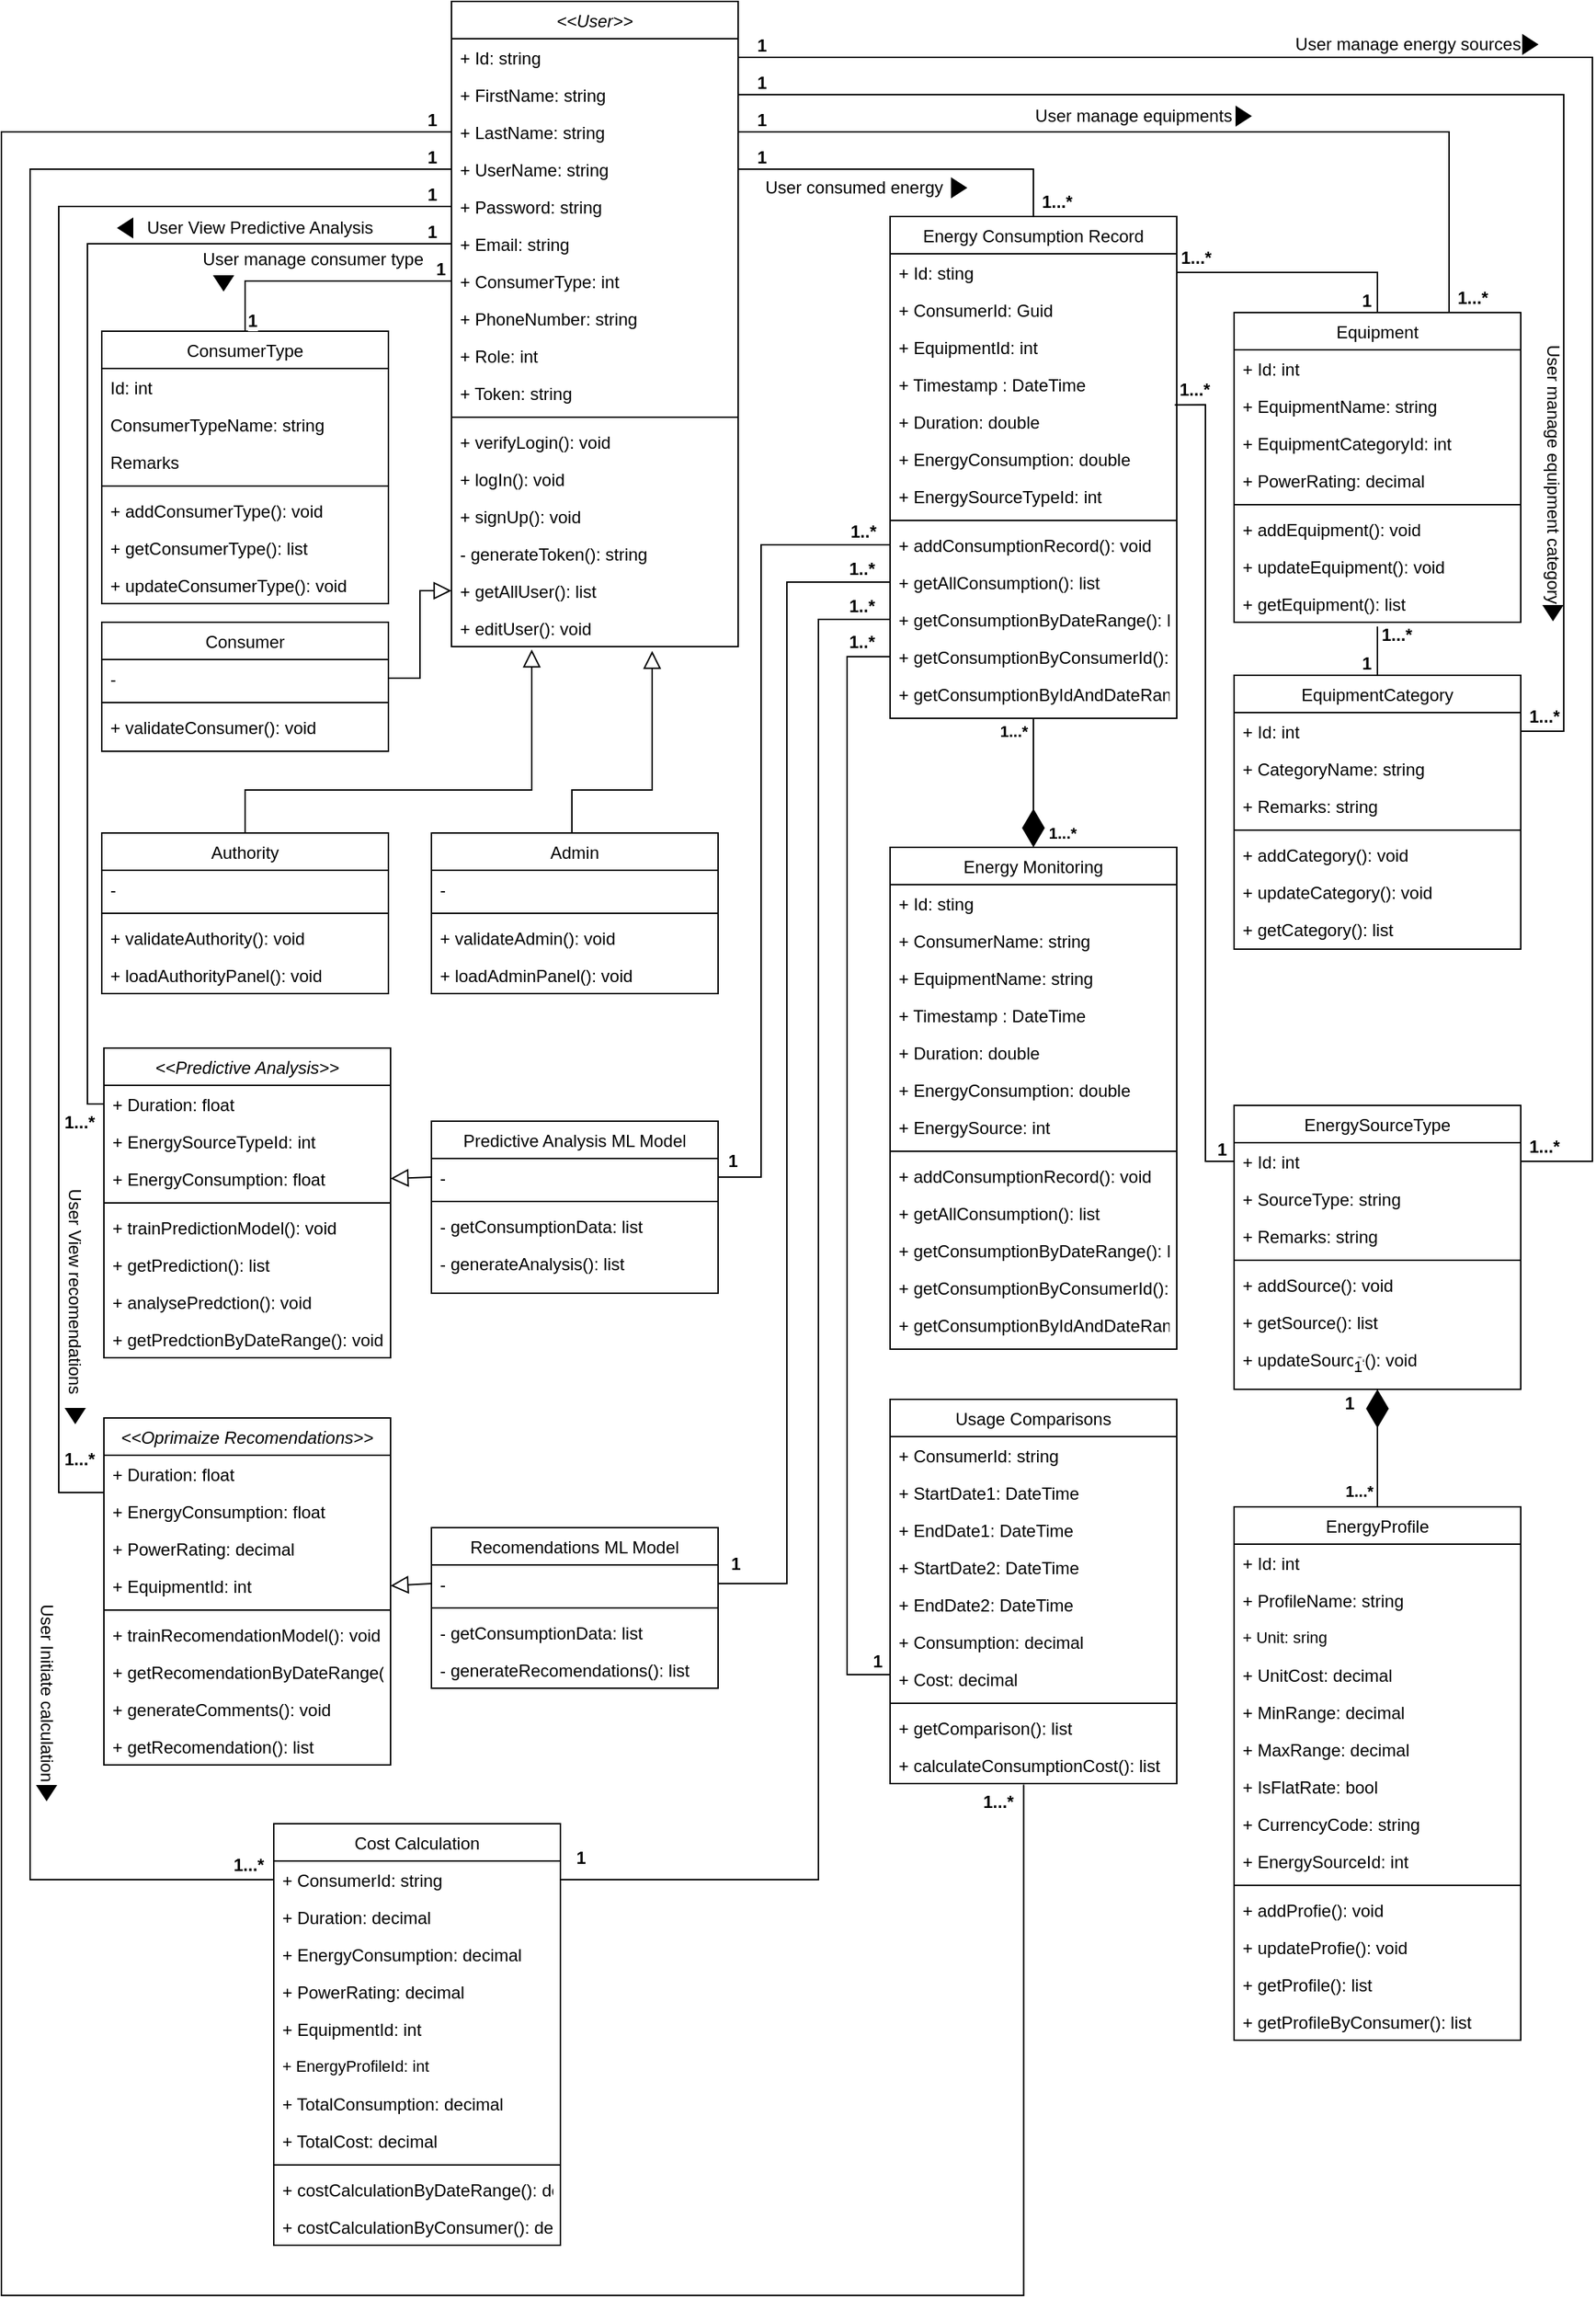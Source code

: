 <mxfile version="22.1.2" type="device">
  <diagram id="C5RBs43oDa-KdzZeNtuy" name="Page-1">
    <mxGraphModel dx="864" dy="526" grid="1" gridSize="10" guides="1" tooltips="1" connect="1" arrows="1" fold="1" page="1" pageScale="1" pageWidth="1169" pageHeight="1654" math="0" shadow="0">
      <root>
        <mxCell id="WIyWlLk6GJQsqaUBKTNV-0" />
        <mxCell id="WIyWlLk6GJQsqaUBKTNV-1" parent="WIyWlLk6GJQsqaUBKTNV-0" />
        <mxCell id="zkfFHV4jXpPFQw0GAbJ--0" value="&lt;&lt;User&gt;&gt;" style="swimlane;fontStyle=2;align=center;verticalAlign=top;childLayout=stackLayout;horizontal=1;startSize=26;horizontalStack=0;resizeParent=1;resizeLast=0;collapsible=1;marginBottom=0;rounded=0;shadow=0;strokeWidth=1;" parent="WIyWlLk6GJQsqaUBKTNV-1" vertex="1">
          <mxGeometry x="354" y="10" width="200" height="450" as="geometry">
            <mxRectangle x="230" y="140" width="160" height="26" as="alternateBounds" />
          </mxGeometry>
        </mxCell>
        <mxCell id="zkfFHV4jXpPFQw0GAbJ--1" value="+ Id: string" style="text;align=left;verticalAlign=top;spacingLeft=4;spacingRight=4;overflow=hidden;rotatable=0;points=[[0,0.5],[1,0.5]];portConstraint=eastwest;fontSize=12;" parent="zkfFHV4jXpPFQw0GAbJ--0" vertex="1">
          <mxGeometry y="26" width="200" height="26" as="geometry" />
        </mxCell>
        <mxCell id="gbcNeOnxVZ4O6KIH3W6Q-2" value="+ FirstName: string" style="text;align=left;verticalAlign=top;spacingLeft=4;spacingRight=4;overflow=hidden;rotatable=0;points=[[0,0.5],[1,0.5]];portConstraint=eastwest;fontSize=12;" parent="zkfFHV4jXpPFQw0GAbJ--0" vertex="1">
          <mxGeometry y="52" width="200" height="26" as="geometry" />
        </mxCell>
        <mxCell id="gbcNeOnxVZ4O6KIH3W6Q-3" value="+ LastName: string" style="text;align=left;verticalAlign=top;spacingLeft=4;spacingRight=4;overflow=hidden;rotatable=0;points=[[0,0.5],[1,0.5]];portConstraint=eastwest;fontSize=12;" parent="zkfFHV4jXpPFQw0GAbJ--0" vertex="1">
          <mxGeometry y="78" width="200" height="26" as="geometry" />
        </mxCell>
        <mxCell id="gbcNeOnxVZ4O6KIH3W6Q-7" value="+ UserName: string" style="text;align=left;verticalAlign=top;spacingLeft=4;spacingRight=4;overflow=hidden;rotatable=0;points=[[0,0.5],[1,0.5]];portConstraint=eastwest;fontSize=12;" parent="zkfFHV4jXpPFQw0GAbJ--0" vertex="1">
          <mxGeometry y="104" width="200" height="26" as="geometry" />
        </mxCell>
        <mxCell id="gbcNeOnxVZ4O6KIH3W6Q-4" value="+ Password: string" style="text;align=left;verticalAlign=top;spacingLeft=4;spacingRight=4;overflow=hidden;rotatable=0;points=[[0,0.5],[1,0.5]];portConstraint=eastwest;fontSize=12;" parent="zkfFHV4jXpPFQw0GAbJ--0" vertex="1">
          <mxGeometry y="130" width="200" height="26" as="geometry" />
        </mxCell>
        <mxCell id="gbcNeOnxVZ4O6KIH3W6Q-5" value="+ Email: string" style="text;align=left;verticalAlign=top;spacingLeft=4;spacingRight=4;overflow=hidden;rotatable=0;points=[[0,0.5],[1,0.5]];portConstraint=eastwest;fontSize=12;" parent="zkfFHV4jXpPFQw0GAbJ--0" vertex="1">
          <mxGeometry y="156" width="200" height="26" as="geometry" />
        </mxCell>
        <mxCell id="gbcNeOnxVZ4O6KIH3W6Q-6" value="+ ConsumerType: int" style="text;align=left;verticalAlign=top;spacingLeft=4;spacingRight=4;overflow=hidden;rotatable=0;points=[[0,0.5],[1,0.5]];portConstraint=eastwest;fontSize=12;" parent="zkfFHV4jXpPFQw0GAbJ--0" vertex="1">
          <mxGeometry y="182" width="200" height="26" as="geometry" />
        </mxCell>
        <mxCell id="gbcNeOnxVZ4O6KIH3W6Q-8" value="+ PhoneNumber: string" style="text;align=left;verticalAlign=top;spacingLeft=4;spacingRight=4;overflow=hidden;rotatable=0;points=[[0,0.5],[1,0.5]];portConstraint=eastwest;fontSize=12;" parent="zkfFHV4jXpPFQw0GAbJ--0" vertex="1">
          <mxGeometry y="208" width="200" height="26" as="geometry" />
        </mxCell>
        <mxCell id="gbcNeOnxVZ4O6KIH3W6Q-10" value="+ Role: int" style="text;align=left;verticalAlign=top;spacingLeft=4;spacingRight=4;overflow=hidden;rotatable=0;points=[[0,0.5],[1,0.5]];portConstraint=eastwest;fontSize=12;" parent="zkfFHV4jXpPFQw0GAbJ--0" vertex="1">
          <mxGeometry y="234" width="200" height="26" as="geometry" />
        </mxCell>
        <mxCell id="gbcNeOnxVZ4O6KIH3W6Q-9" value="+ Token: string" style="text;align=left;verticalAlign=top;spacingLeft=4;spacingRight=4;overflow=hidden;rotatable=0;points=[[0,0.5],[1,0.5]];portConstraint=eastwest;fontSize=12;" parent="zkfFHV4jXpPFQw0GAbJ--0" vertex="1">
          <mxGeometry y="260" width="200" height="26" as="geometry" />
        </mxCell>
        <mxCell id="zkfFHV4jXpPFQw0GAbJ--4" value="" style="line;html=1;strokeWidth=1;align=left;verticalAlign=middle;spacingTop=-1;spacingLeft=3;spacingRight=3;rotatable=0;labelPosition=right;points=[];portConstraint=eastwest;" parent="zkfFHV4jXpPFQw0GAbJ--0" vertex="1">
          <mxGeometry y="286" width="200" height="8" as="geometry" />
        </mxCell>
        <mxCell id="zkfFHV4jXpPFQw0GAbJ--5" value="+ verifyLogin(): void" style="text;align=left;verticalAlign=top;spacingLeft=4;spacingRight=4;overflow=hidden;rotatable=0;points=[[0,0.5],[1,0.5]];portConstraint=eastwest;fontSize=12;" parent="zkfFHV4jXpPFQw0GAbJ--0" vertex="1">
          <mxGeometry y="294" width="200" height="26" as="geometry" />
        </mxCell>
        <mxCell id="gbcNeOnxVZ4O6KIH3W6Q-16" value="+ logIn(): void" style="text;align=left;verticalAlign=top;spacingLeft=4;spacingRight=4;overflow=hidden;rotatable=0;points=[[0,0.5],[1,0.5]];portConstraint=eastwest;fontSize=12;" parent="zkfFHV4jXpPFQw0GAbJ--0" vertex="1">
          <mxGeometry y="320" width="200" height="26" as="geometry" />
        </mxCell>
        <mxCell id="gbcNeOnxVZ4O6KIH3W6Q-17" value="+ signUp(): void" style="text;align=left;verticalAlign=top;spacingLeft=4;spacingRight=4;overflow=hidden;rotatable=0;points=[[0,0.5],[1,0.5]];portConstraint=eastwest;fontSize=12;" parent="zkfFHV4jXpPFQw0GAbJ--0" vertex="1">
          <mxGeometry y="346" width="200" height="26" as="geometry" />
        </mxCell>
        <mxCell id="gbcNeOnxVZ4O6KIH3W6Q-18" value="- generateToken(): string" style="text;align=left;verticalAlign=top;spacingLeft=4;spacingRight=4;overflow=hidden;rotatable=0;points=[[0,0.5],[1,0.5]];portConstraint=eastwest;fontSize=12;" parent="zkfFHV4jXpPFQw0GAbJ--0" vertex="1">
          <mxGeometry y="372" width="200" height="26" as="geometry" />
        </mxCell>
        <mxCell id="gbcNeOnxVZ4O6KIH3W6Q-19" value="+ getAllUser(): list" style="text;align=left;verticalAlign=top;spacingLeft=4;spacingRight=4;overflow=hidden;rotatable=0;points=[[0,0.5],[1,0.5]];portConstraint=eastwest;fontSize=12;" parent="zkfFHV4jXpPFQw0GAbJ--0" vertex="1">
          <mxGeometry y="398" width="200" height="26" as="geometry" />
        </mxCell>
        <mxCell id="gbcNeOnxVZ4O6KIH3W6Q-20" value="+ editUser(): void" style="text;align=left;verticalAlign=top;spacingLeft=4;spacingRight=4;overflow=hidden;rotatable=0;points=[[0,0.5,0,0,0],[0.11,1,0,0,3],[0.28,1,0,0,2],[0.5,1,0,0,3],[0.7,1,0,0,3],[0.89,1,0,0,3],[1,0.5,0,0,0]];portConstraint=eastwest;fontSize=12;" parent="zkfFHV4jXpPFQw0GAbJ--0" vertex="1">
          <mxGeometry y="424" width="200" height="26" as="geometry" />
        </mxCell>
        <mxCell id="zkfFHV4jXpPFQw0GAbJ--6" value="Consumer" style="swimlane;fontStyle=0;align=center;verticalAlign=top;childLayout=stackLayout;horizontal=1;startSize=26;horizontalStack=0;resizeParent=1;resizeLast=0;collapsible=1;marginBottom=0;rounded=0;shadow=0;strokeWidth=1;" parent="WIyWlLk6GJQsqaUBKTNV-1" vertex="1">
          <mxGeometry x="110" y="443" width="200" height="90" as="geometry">
            <mxRectangle x="130" y="380" width="160" height="26" as="alternateBounds" />
          </mxGeometry>
        </mxCell>
        <mxCell id="XTzv9iB5sYyoVUuIlcgp-15" value="-" style="text;align=left;verticalAlign=top;spacingLeft=4;spacingRight=4;overflow=hidden;rotatable=0;points=[[0,0.5],[1,0.5]];portConstraint=eastwest;" parent="zkfFHV4jXpPFQw0GAbJ--6" vertex="1">
          <mxGeometry y="26" width="200" height="26" as="geometry" />
        </mxCell>
        <mxCell id="zkfFHV4jXpPFQw0GAbJ--9" value="" style="line;html=1;strokeWidth=1;align=left;verticalAlign=middle;spacingTop=-1;spacingLeft=3;spacingRight=3;rotatable=0;labelPosition=right;points=[];portConstraint=eastwest;" parent="zkfFHV4jXpPFQw0GAbJ--6" vertex="1">
          <mxGeometry y="52" width="200" height="8" as="geometry" />
        </mxCell>
        <mxCell id="zkfFHV4jXpPFQw0GAbJ--11" value="+ validateConsumer(): void" style="text;align=left;verticalAlign=top;spacingLeft=4;spacingRight=4;overflow=hidden;rotatable=0;points=[[0,0.5],[1,0.5]];portConstraint=eastwest;fontSize=12;" parent="zkfFHV4jXpPFQw0GAbJ--6" vertex="1">
          <mxGeometry y="60" width="200" height="26" as="geometry" />
        </mxCell>
        <mxCell id="zkfFHV4jXpPFQw0GAbJ--12" value="" style="endArrow=block;endSize=10;endFill=0;shadow=0;strokeWidth=1;rounded=0;elbow=vertical;entryX=0;entryY=0.5;entryDx=0;entryDy=0;exitX=1;exitY=0.5;exitDx=0;exitDy=0;edgeStyle=orthogonalEdgeStyle;" parent="WIyWlLk6GJQsqaUBKTNV-1" source="XTzv9iB5sYyoVUuIlcgp-15" target="gbcNeOnxVZ4O6KIH3W6Q-19" edge="1">
          <mxGeometry width="160" relative="1" as="geometry">
            <mxPoint x="223" y="123" as="sourcePoint" />
            <mxPoint x="323" y="460" as="targetPoint" />
          </mxGeometry>
        </mxCell>
        <mxCell id="XTzv9iB5sYyoVUuIlcgp-3" value="Energy Consumption Record" style="swimlane;fontStyle=0;align=center;verticalAlign=top;childLayout=stackLayout;horizontal=1;startSize=26;horizontalStack=0;resizeParent=1;resizeLast=0;collapsible=1;marginBottom=0;rounded=0;shadow=0;strokeWidth=1;" parent="WIyWlLk6GJQsqaUBKTNV-1" vertex="1">
          <mxGeometry x="660" y="160" width="200" height="350" as="geometry">
            <mxRectangle x="600" y="400" width="160" height="26" as="alternateBounds" />
          </mxGeometry>
        </mxCell>
        <mxCell id="XTzv9iB5sYyoVUuIlcgp-4" value="+ Id: sting" style="text;align=left;verticalAlign=top;spacingLeft=4;spacingRight=4;overflow=hidden;rotatable=0;points=[[0,0.5],[1,0.5]];portConstraint=eastwest;fontSize=12;" parent="XTzv9iB5sYyoVUuIlcgp-3" vertex="1">
          <mxGeometry y="26" width="200" height="26" as="geometry" />
        </mxCell>
        <mxCell id="XTzv9iB5sYyoVUuIlcgp-5" value="+ ConsumerId: Guid" style="text;align=left;verticalAlign=top;spacingLeft=4;spacingRight=4;overflow=hidden;rotatable=0;points=[[0,0.5],[1,0.5]];portConstraint=eastwest;rounded=0;shadow=0;html=0;fontSize=12;" parent="XTzv9iB5sYyoVUuIlcgp-3" vertex="1">
          <mxGeometry y="52" width="200" height="26" as="geometry" />
        </mxCell>
        <mxCell id="K_26DpJZB6RkSUUWGEyD-2" value="+ EquipmentId: int" style="text;align=left;verticalAlign=top;spacingLeft=4;spacingRight=4;overflow=hidden;rotatable=0;points=[[0,0.5],[1,0.5]];portConstraint=eastwest;rounded=0;shadow=0;html=0;fontSize=12;" parent="XTzv9iB5sYyoVUuIlcgp-3" vertex="1">
          <mxGeometry y="78" width="200" height="26" as="geometry" />
        </mxCell>
        <mxCell id="XTzv9iB5sYyoVUuIlcgp-9" value="+ Timestamp : DateTime" style="text;align=left;verticalAlign=top;spacingLeft=4;spacingRight=4;overflow=hidden;rotatable=0;points=[[0,0.5],[1,0.5]];portConstraint=eastwest;rounded=0;shadow=0;html=0;fontSize=12;" parent="XTzv9iB5sYyoVUuIlcgp-3" vertex="1">
          <mxGeometry y="104" width="200" height="26" as="geometry" />
        </mxCell>
        <mxCell id="XTzv9iB5sYyoVUuIlcgp-39" value="+ Duration: double" style="text;align=left;verticalAlign=top;spacingLeft=4;spacingRight=4;overflow=hidden;rotatable=0;points=[[0,0.5],[1,0.5]];portConstraint=eastwest;rounded=0;shadow=0;html=0;fontSize=12;" parent="XTzv9iB5sYyoVUuIlcgp-3" vertex="1">
          <mxGeometry y="130" width="200" height="26" as="geometry" />
        </mxCell>
        <mxCell id="XTzv9iB5sYyoVUuIlcgp-10" value="+ EnergyConsumption: double" style="text;align=left;verticalAlign=top;spacingLeft=4;spacingRight=4;overflow=hidden;rotatable=0;points=[[0,0.5],[1,0.5]];portConstraint=eastwest;rounded=0;shadow=0;html=0;fontSize=12;" parent="XTzv9iB5sYyoVUuIlcgp-3" vertex="1">
          <mxGeometry y="156" width="200" height="26" as="geometry" />
        </mxCell>
        <mxCell id="XTzv9iB5sYyoVUuIlcgp-11" value="+ EnergySourceTypeId: int " style="text;align=left;verticalAlign=top;spacingLeft=4;spacingRight=4;overflow=hidden;rotatable=0;points=[[0,0.5],[1,0.5]];portConstraint=eastwest;rounded=0;shadow=0;html=0;fontSize=12;" parent="XTzv9iB5sYyoVUuIlcgp-3" vertex="1">
          <mxGeometry y="182" width="200" height="26" as="geometry" />
        </mxCell>
        <mxCell id="XTzv9iB5sYyoVUuIlcgp-6" value="" style="line;html=1;strokeWidth=1;align=left;verticalAlign=middle;spacingTop=-1;spacingLeft=3;spacingRight=3;rotatable=0;labelPosition=right;points=[];portConstraint=eastwest;" parent="XTzv9iB5sYyoVUuIlcgp-3" vertex="1">
          <mxGeometry y="208" width="200" height="8" as="geometry" />
        </mxCell>
        <mxCell id="XTzv9iB5sYyoVUuIlcgp-8" value="+ addConsumptionRecord(): void" style="text;align=left;verticalAlign=top;spacingLeft=4;spacingRight=4;overflow=hidden;rotatable=0;points=[[0,0.5],[1,0.5]];portConstraint=eastwest;fontSize=12;" parent="XTzv9iB5sYyoVUuIlcgp-3" vertex="1">
          <mxGeometry y="216" width="200" height="26" as="geometry" />
        </mxCell>
        <mxCell id="gbcNeOnxVZ4O6KIH3W6Q-36" value="+ getAllConsumption(): list" style="text;align=left;verticalAlign=top;spacingLeft=4;spacingRight=4;overflow=hidden;rotatable=0;points=[[0,0.5],[1,0.5]];portConstraint=eastwest;fontSize=12;" parent="XTzv9iB5sYyoVUuIlcgp-3" vertex="1">
          <mxGeometry y="242" width="200" height="26" as="geometry" />
        </mxCell>
        <mxCell id="gbcNeOnxVZ4O6KIH3W6Q-37" value="+ getConsumptionByDateRange(): list" style="text;align=left;verticalAlign=top;spacingLeft=4;spacingRight=4;overflow=hidden;rotatable=0;points=[[0,0.5],[1,0.5]];portConstraint=eastwest;fontSize=12;" parent="XTzv9iB5sYyoVUuIlcgp-3" vertex="1">
          <mxGeometry y="268" width="200" height="26" as="geometry" />
        </mxCell>
        <mxCell id="gbcNeOnxVZ4O6KIH3W6Q-38" value="+ getConsumptionByConsumerId(): list" style="text;align=left;verticalAlign=top;spacingLeft=4;spacingRight=4;overflow=hidden;rotatable=0;points=[[0,0.5],[1,0.5]];portConstraint=eastwest;fontSize=12;" parent="XTzv9iB5sYyoVUuIlcgp-3" vertex="1">
          <mxGeometry y="294" width="200" height="26" as="geometry" />
        </mxCell>
        <mxCell id="gbcNeOnxVZ4O6KIH3W6Q-39" value="+ getConsumptionByIdAndDateRange(): list" style="text;align=left;verticalAlign=top;spacingLeft=4;spacingRight=4;overflow=hidden;rotatable=0;points=[[0,0.5],[1,0.5]];portConstraint=eastwest;fontSize=12;" parent="XTzv9iB5sYyoVUuIlcgp-3" vertex="1">
          <mxGeometry y="320" width="200" height="26" as="geometry" />
        </mxCell>
        <mxCell id="XTzv9iB5sYyoVUuIlcgp-30" value="EnergySourceType" style="swimlane;fontStyle=0;align=center;verticalAlign=top;childLayout=stackLayout;horizontal=1;startSize=26;horizontalStack=0;resizeParent=1;resizeLast=0;collapsible=1;marginBottom=0;rounded=0;shadow=0;strokeWidth=1;" parent="WIyWlLk6GJQsqaUBKTNV-1" vertex="1">
          <mxGeometry x="900" y="780" width="200" height="198" as="geometry">
            <mxRectangle x="600" y="400" width="160" height="26" as="alternateBounds" />
          </mxGeometry>
        </mxCell>
        <mxCell id="XTzv9iB5sYyoVUuIlcgp-31" value="+ Id: int" style="text;align=left;verticalAlign=top;spacingLeft=4;spacingRight=4;overflow=hidden;rotatable=0;points=[[0,0.5],[1,0.5]];portConstraint=eastwest;" parent="XTzv9iB5sYyoVUuIlcgp-30" vertex="1">
          <mxGeometry y="26" width="200" height="26" as="geometry" />
        </mxCell>
        <mxCell id="XTzv9iB5sYyoVUuIlcgp-32" value="+ SourceType: string" style="text;align=left;verticalAlign=top;spacingLeft=4;spacingRight=4;overflow=hidden;rotatable=0;points=[[0,0.5],[1,0.5]];portConstraint=eastwest;rounded=0;shadow=0;html=0;" parent="XTzv9iB5sYyoVUuIlcgp-30" vertex="1">
          <mxGeometry y="52" width="200" height="26" as="geometry" />
        </mxCell>
        <mxCell id="zJceejKCDDfVTP0lbC5W-62" value="+ Remarks: string" style="text;align=left;verticalAlign=top;spacingLeft=4;spacingRight=4;overflow=hidden;rotatable=0;points=[[0,0.5],[1,0.5]];portConstraint=eastwest;rounded=0;shadow=0;html=0;" parent="XTzv9iB5sYyoVUuIlcgp-30" vertex="1">
          <mxGeometry y="78" width="200" height="26" as="geometry" />
        </mxCell>
        <mxCell id="XTzv9iB5sYyoVUuIlcgp-36" value="" style="line;html=1;strokeWidth=1;align=left;verticalAlign=middle;spacingTop=-1;spacingLeft=3;spacingRight=3;rotatable=0;labelPosition=right;points=[];portConstraint=eastwest;" parent="XTzv9iB5sYyoVUuIlcgp-30" vertex="1">
          <mxGeometry y="104" width="200" height="8" as="geometry" />
        </mxCell>
        <mxCell id="gbcNeOnxVZ4O6KIH3W6Q-47" value="+ addSource(): void" style="text;align=left;verticalAlign=top;spacingLeft=4;spacingRight=4;overflow=hidden;rotatable=0;points=[[0,0.5],[1,0.5]];portConstraint=eastwest;" parent="XTzv9iB5sYyoVUuIlcgp-30" vertex="1">
          <mxGeometry y="112" width="200" height="26" as="geometry" />
        </mxCell>
        <mxCell id="gbcNeOnxVZ4O6KIH3W6Q-49" value="+ getSource(): list" style="text;align=left;verticalAlign=top;spacingLeft=4;spacingRight=4;overflow=hidden;rotatable=0;points=[[0,0.5],[1,0.5]];portConstraint=eastwest;" parent="XTzv9iB5sYyoVUuIlcgp-30" vertex="1">
          <mxGeometry y="138" width="200" height="26" as="geometry" />
        </mxCell>
        <mxCell id="gbcNeOnxVZ4O6KIH3W6Q-48" value="+ updateSource(): void" style="text;align=left;verticalAlign=top;spacingLeft=4;spacingRight=4;overflow=hidden;rotatable=0;points=[[0,0.5],[1,0.5]];portConstraint=eastwest;" parent="XTzv9iB5sYyoVUuIlcgp-30" vertex="1">
          <mxGeometry y="164" width="200" height="26" as="geometry" />
        </mxCell>
        <mxCell id="K_26DpJZB6RkSUUWGEyD-3" value="ConsumerType" style="swimlane;fontStyle=0;align=center;verticalAlign=top;childLayout=stackLayout;horizontal=1;startSize=26;horizontalStack=0;resizeParent=1;resizeLast=0;collapsible=1;marginBottom=0;rounded=0;shadow=0;strokeWidth=1;" parent="WIyWlLk6GJQsqaUBKTNV-1" vertex="1">
          <mxGeometry x="110" y="240" width="200" height="190" as="geometry">
            <mxRectangle x="600" y="400" width="160" height="26" as="alternateBounds" />
          </mxGeometry>
        </mxCell>
        <mxCell id="K_26DpJZB6RkSUUWGEyD-4" value=" Id: int" style="text;align=left;verticalAlign=top;spacingLeft=4;spacingRight=4;overflow=hidden;rotatable=0;points=[[0,0.5],[1,0.5]];portConstraint=eastwest;" parent="K_26DpJZB6RkSUUWGEyD-3" vertex="1">
          <mxGeometry y="26" width="200" height="26" as="geometry" />
        </mxCell>
        <mxCell id="K_26DpJZB6RkSUUWGEyD-5" value="ConsumerTypeName: string" style="text;align=left;verticalAlign=top;spacingLeft=4;spacingRight=4;overflow=hidden;rotatable=0;points=[[0,0.5],[1,0.5]];portConstraint=eastwest;rounded=0;shadow=0;html=0;" parent="K_26DpJZB6RkSUUWGEyD-3" vertex="1">
          <mxGeometry y="52" width="200" height="26" as="geometry" />
        </mxCell>
        <mxCell id="K_26DpJZB6RkSUUWGEyD-6" value="Remarks" style="text;align=left;verticalAlign=top;spacingLeft=4;spacingRight=4;overflow=hidden;rotatable=0;points=[[0,0.5],[1,0.5]];portConstraint=eastwest;rounded=0;shadow=0;html=0;" parent="K_26DpJZB6RkSUUWGEyD-3" vertex="1">
          <mxGeometry y="78" width="200" height="26" as="geometry" />
        </mxCell>
        <mxCell id="K_26DpJZB6RkSUUWGEyD-7" value="" style="line;html=1;strokeWidth=1;align=left;verticalAlign=middle;spacingTop=-1;spacingLeft=3;spacingRight=3;rotatable=0;labelPosition=right;points=[];portConstraint=eastwest;" parent="K_26DpJZB6RkSUUWGEyD-3" vertex="1">
          <mxGeometry y="104" width="200" height="8" as="geometry" />
        </mxCell>
        <mxCell id="zJceejKCDDfVTP0lbC5W-5" value="+ addConsumerType(): void" style="text;align=left;verticalAlign=top;spacingLeft=4;spacingRight=4;overflow=hidden;rotatable=0;points=[[0,0.5],[1,0.5]];portConstraint=eastwest;fontSize=12;" parent="K_26DpJZB6RkSUUWGEyD-3" vertex="1">
          <mxGeometry y="112" width="200" height="26" as="geometry" />
        </mxCell>
        <mxCell id="zJceejKCDDfVTP0lbC5W-7" value="+ getConsumerType(): list" style="text;align=left;verticalAlign=top;spacingLeft=4;spacingRight=4;overflow=hidden;rotatable=0;points=[[0,0.5],[1,0.5]];portConstraint=eastwest;fontSize=12;" parent="K_26DpJZB6RkSUUWGEyD-3" vertex="1">
          <mxGeometry y="138" width="200" height="26" as="geometry" />
        </mxCell>
        <mxCell id="zJceejKCDDfVTP0lbC5W-6" value="+ updateConsumerType(): void" style="text;align=left;verticalAlign=top;spacingLeft=4;spacingRight=4;overflow=hidden;rotatable=0;points=[[0,0.5],[1,0.5]];portConstraint=eastwest;fontSize=12;" parent="K_26DpJZB6RkSUUWGEyD-3" vertex="1">
          <mxGeometry y="164" width="200" height="26" as="geometry" />
        </mxCell>
        <mxCell id="K_26DpJZB6RkSUUWGEyD-11" value="EquipmentCategory" style="swimlane;fontStyle=0;align=center;verticalAlign=top;childLayout=stackLayout;horizontal=1;startSize=26;horizontalStack=0;resizeParent=1;resizeLast=0;collapsible=1;marginBottom=0;rounded=0;shadow=0;strokeWidth=1;" parent="WIyWlLk6GJQsqaUBKTNV-1" vertex="1">
          <mxGeometry x="900" y="480" width="200" height="191" as="geometry">
            <mxRectangle x="600" y="400" width="160" height="26" as="alternateBounds" />
          </mxGeometry>
        </mxCell>
        <mxCell id="K_26DpJZB6RkSUUWGEyD-12" value="+ Id: int" style="text;align=left;verticalAlign=top;spacingLeft=4;spacingRight=4;overflow=hidden;rotatable=0;points=[[0,0.5],[1,0.5]];portConstraint=eastwest;fontSize=12;" parent="K_26DpJZB6RkSUUWGEyD-11" vertex="1">
          <mxGeometry y="26" width="200" height="26" as="geometry" />
        </mxCell>
        <mxCell id="K_26DpJZB6RkSUUWGEyD-13" value="+ CategoryName: string" style="text;align=left;verticalAlign=top;spacingLeft=4;spacingRight=4;overflow=hidden;rotatable=0;points=[[0,0.5],[1,0.5]];portConstraint=eastwest;rounded=0;shadow=0;html=0;fontSize=12;" parent="K_26DpJZB6RkSUUWGEyD-11" vertex="1">
          <mxGeometry y="52" width="200" height="26" as="geometry" />
        </mxCell>
        <mxCell id="K_26DpJZB6RkSUUWGEyD-14" value="+ Remarks: string" style="text;align=left;verticalAlign=top;spacingLeft=4;spacingRight=4;overflow=hidden;rotatable=0;points=[[0,0.5],[1,0.5]];portConstraint=eastwest;rounded=0;shadow=0;html=0;fontSize=12;" parent="K_26DpJZB6RkSUUWGEyD-11" vertex="1">
          <mxGeometry y="78" width="200" height="26" as="geometry" />
        </mxCell>
        <mxCell id="K_26DpJZB6RkSUUWGEyD-15" value="" style="line;html=1;strokeWidth=1;align=left;verticalAlign=middle;spacingTop=-1;spacingLeft=3;spacingRight=3;rotatable=0;labelPosition=right;points=[];portConstraint=eastwest;" parent="K_26DpJZB6RkSUUWGEyD-11" vertex="1">
          <mxGeometry y="104" width="200" height="8" as="geometry" />
        </mxCell>
        <mxCell id="gbcNeOnxVZ4O6KIH3W6Q-44" value="+ addCategory(): void" style="text;align=left;verticalAlign=top;spacingLeft=4;spacingRight=4;overflow=hidden;rotatable=0;points=[[0,0.5],[1,0.5]];portConstraint=eastwest;fontSize=12;" parent="K_26DpJZB6RkSUUWGEyD-11" vertex="1">
          <mxGeometry y="112" width="200" height="26" as="geometry" />
        </mxCell>
        <mxCell id="gbcNeOnxVZ4O6KIH3W6Q-45" value="+ updateCategory(): void" style="text;align=left;verticalAlign=top;spacingLeft=4;spacingRight=4;overflow=hidden;rotatable=0;points=[[0,0.5],[1,0.5]];portConstraint=eastwest;fontSize=12;" parent="K_26DpJZB6RkSUUWGEyD-11" vertex="1">
          <mxGeometry y="138" width="200" height="26" as="geometry" />
        </mxCell>
        <mxCell id="gbcNeOnxVZ4O6KIH3W6Q-46" value="+ getCategory(): list" style="text;align=left;verticalAlign=top;spacingLeft=4;spacingRight=4;overflow=hidden;rotatable=0;points=[[0,0.5],[1,0.5]];portConstraint=eastwest;fontSize=12;" parent="K_26DpJZB6RkSUUWGEyD-11" vertex="1">
          <mxGeometry y="164" width="200" height="26" as="geometry" />
        </mxCell>
        <mxCell id="K_26DpJZB6RkSUUWGEyD-18" value="Equipment" style="swimlane;fontStyle=0;align=center;verticalAlign=top;childLayout=stackLayout;horizontal=1;startSize=26;horizontalStack=0;resizeParent=1;resizeLast=0;collapsible=1;marginBottom=0;rounded=0;shadow=0;strokeWidth=1;" parent="WIyWlLk6GJQsqaUBKTNV-1" vertex="1">
          <mxGeometry x="900" y="227" width="200" height="216" as="geometry">
            <mxRectangle x="600" y="400" width="160" height="26" as="alternateBounds" />
          </mxGeometry>
        </mxCell>
        <mxCell id="K_26DpJZB6RkSUUWGEyD-19" value="+ Id: int" style="text;align=left;verticalAlign=top;spacingLeft=4;spacingRight=4;overflow=hidden;rotatable=0;points=[[0,0.5],[1,0.5]];portConstraint=eastwest;fontSize=12;" parent="K_26DpJZB6RkSUUWGEyD-18" vertex="1">
          <mxGeometry y="26" width="200" height="26" as="geometry" />
        </mxCell>
        <mxCell id="K_26DpJZB6RkSUUWGEyD-25" value="+ EquipmentName: string" style="text;align=left;verticalAlign=top;spacingLeft=4;spacingRight=4;overflow=hidden;rotatable=0;points=[[0,0.5],[1,0.5]];portConstraint=eastwest;rounded=0;shadow=0;html=0;fontSize=12;" parent="K_26DpJZB6RkSUUWGEyD-18" vertex="1">
          <mxGeometry y="52" width="200" height="26" as="geometry" />
        </mxCell>
        <mxCell id="K_26DpJZB6RkSUUWGEyD-20" value="+ EquipmentCategoryId: int" style="text;align=left;verticalAlign=top;spacingLeft=4;spacingRight=4;overflow=hidden;rotatable=0;points=[[0,0.5],[1,0.5]];portConstraint=eastwest;rounded=0;shadow=0;html=0;fontSize=12;" parent="K_26DpJZB6RkSUUWGEyD-18" vertex="1">
          <mxGeometry y="78" width="200" height="26" as="geometry" />
        </mxCell>
        <mxCell id="K_26DpJZB6RkSUUWGEyD-21" value="+ PowerRating: decimal" style="text;align=left;verticalAlign=top;spacingLeft=4;spacingRight=4;overflow=hidden;rotatable=0;points=[[0,0.5],[1,0.5]];portConstraint=eastwest;rounded=0;shadow=0;html=0;fontSize=12;" parent="K_26DpJZB6RkSUUWGEyD-18" vertex="1">
          <mxGeometry y="104" width="200" height="26" as="geometry" />
        </mxCell>
        <mxCell id="K_26DpJZB6RkSUUWGEyD-22" value="" style="line;html=1;strokeWidth=1;align=left;verticalAlign=middle;spacingTop=-1;spacingLeft=3;spacingRight=3;rotatable=0;labelPosition=right;points=[];portConstraint=eastwest;" parent="K_26DpJZB6RkSUUWGEyD-18" vertex="1">
          <mxGeometry y="130" width="200" height="8" as="geometry" />
        </mxCell>
        <mxCell id="gbcNeOnxVZ4O6KIH3W6Q-41" value="+ addEquipment(): void" style="text;align=left;verticalAlign=top;spacingLeft=4;spacingRight=4;overflow=hidden;rotatable=0;points=[[0,0.5],[1,0.5]];portConstraint=eastwest;fontSize=12;" parent="K_26DpJZB6RkSUUWGEyD-18" vertex="1">
          <mxGeometry y="138" width="200" height="26" as="geometry" />
        </mxCell>
        <mxCell id="gbcNeOnxVZ4O6KIH3W6Q-42" value="+ updateEquipment(): void" style="text;align=left;verticalAlign=top;spacingLeft=4;spacingRight=4;overflow=hidden;rotatable=0;points=[[0,0.5],[1,0.5]];portConstraint=eastwest;fontSize=12;" parent="K_26DpJZB6RkSUUWGEyD-18" vertex="1">
          <mxGeometry y="164" width="200" height="26" as="geometry" />
        </mxCell>
        <mxCell id="gbcNeOnxVZ4O6KIH3W6Q-43" value="+ getEquipment(): list" style="text;align=left;verticalAlign=top;spacingLeft=4;spacingRight=4;overflow=hidden;rotatable=0;points=[[0,0.5,0,0,0],[0.5,1,0,0,3],[1,0.5,0,0,0]];portConstraint=eastwest;fontSize=12;" parent="K_26DpJZB6RkSUUWGEyD-18" vertex="1">
          <mxGeometry y="190" width="200" height="26" as="geometry" />
        </mxCell>
        <mxCell id="K_26DpJZB6RkSUUWGEyD-27" value="EnergyProfile" style="swimlane;fontStyle=0;align=center;verticalAlign=top;childLayout=stackLayout;horizontal=1;startSize=26;horizontalStack=0;resizeParent=1;resizeLast=0;collapsible=1;marginBottom=0;rounded=0;shadow=0;strokeWidth=1;fontSize=12;" parent="WIyWlLk6GJQsqaUBKTNV-1" vertex="1">
          <mxGeometry x="900" y="1060" width="200" height="372" as="geometry">
            <mxRectangle x="600" y="400" width="160" height="26" as="alternateBounds" />
          </mxGeometry>
        </mxCell>
        <mxCell id="K_26DpJZB6RkSUUWGEyD-28" value="+ Id: int" style="text;align=left;verticalAlign=top;spacingLeft=4;spacingRight=4;overflow=hidden;rotatable=0;points=[[0,0.5],[1,0.5]];portConstraint=eastwest;fontSize=12;" parent="K_26DpJZB6RkSUUWGEyD-27" vertex="1">
          <mxGeometry y="26" width="200" height="26" as="geometry" />
        </mxCell>
        <mxCell id="K_26DpJZB6RkSUUWGEyD-29" value="+ ProfileName: string" style="text;align=left;verticalAlign=top;spacingLeft=4;spacingRight=4;overflow=hidden;rotatable=0;points=[[0,0.5],[1,0.5]];portConstraint=eastwest;rounded=0;shadow=0;html=0;fontSize=12;" parent="K_26DpJZB6RkSUUWGEyD-27" vertex="1">
          <mxGeometry y="52" width="200" height="26" as="geometry" />
        </mxCell>
        <mxCell id="K_26DpJZB6RkSUUWGEyD-30" value="+ Unit: sring" style="text;align=left;verticalAlign=top;spacingLeft=4;spacingRight=4;overflow=hidden;rotatable=0;points=[[0,0.5],[1,0.5]];portConstraint=eastwest;rounded=0;shadow=0;html=0;fontSize=11;" parent="K_26DpJZB6RkSUUWGEyD-27" vertex="1">
          <mxGeometry y="78" width="200" height="26" as="geometry" />
        </mxCell>
        <mxCell id="K_26DpJZB6RkSUUWGEyD-31" value="+ UnitCost: decimal" style="text;align=left;verticalAlign=top;spacingLeft=4;spacingRight=4;overflow=hidden;rotatable=0;points=[[0,0.5],[1,0.5]];portConstraint=eastwest;rounded=0;shadow=0;html=0;fontSize=12;" parent="K_26DpJZB6RkSUUWGEyD-27" vertex="1">
          <mxGeometry y="104" width="200" height="26" as="geometry" />
        </mxCell>
        <mxCell id="K_26DpJZB6RkSUUWGEyD-32" value="+ MinRange: decimal" style="text;align=left;verticalAlign=top;spacingLeft=4;spacingRight=4;overflow=hidden;rotatable=0;points=[[0,0.5],[1,0.5]];portConstraint=eastwest;rounded=0;shadow=0;html=0;fontSize=12;" parent="K_26DpJZB6RkSUUWGEyD-27" vertex="1">
          <mxGeometry y="130" width="200" height="26" as="geometry" />
        </mxCell>
        <mxCell id="gbcNeOnxVZ4O6KIH3W6Q-62" value="+ MaxRange: decimal" style="text;align=left;verticalAlign=top;spacingLeft=4;spacingRight=4;overflow=hidden;rotatable=0;points=[[0,0.5],[1,0.5]];portConstraint=eastwest;rounded=0;shadow=0;html=0;fontSize=12;" parent="K_26DpJZB6RkSUUWGEyD-27" vertex="1">
          <mxGeometry y="156" width="200" height="26" as="geometry" />
        </mxCell>
        <mxCell id="gbcNeOnxVZ4O6KIH3W6Q-60" value="+ IsFlatRate: bool" style="text;align=left;verticalAlign=top;spacingLeft=4;spacingRight=4;overflow=hidden;rotatable=0;points=[[0,0.5],[1,0.5]];portConstraint=eastwest;rounded=0;shadow=0;html=0;fontSize=12;" parent="K_26DpJZB6RkSUUWGEyD-27" vertex="1">
          <mxGeometry y="182" width="200" height="26" as="geometry" />
        </mxCell>
        <mxCell id="gbcNeOnxVZ4O6KIH3W6Q-61" value="+ CurrencyCode: string" style="text;align=left;verticalAlign=top;spacingLeft=4;spacingRight=4;overflow=hidden;rotatable=0;points=[[0,0.5],[1,0.5]];portConstraint=eastwest;rounded=0;shadow=0;html=0;fontSize=12;" parent="K_26DpJZB6RkSUUWGEyD-27" vertex="1">
          <mxGeometry y="208" width="200" height="26" as="geometry" />
        </mxCell>
        <mxCell id="gbcNeOnxVZ4O6KIH3W6Q-63" value="+ EnergySourceId: int" style="text;align=left;verticalAlign=top;spacingLeft=4;spacingRight=4;overflow=hidden;rotatable=0;points=[[0,0.5],[1,0.5]];portConstraint=eastwest;rounded=0;shadow=0;html=0;fontSize=12;" parent="K_26DpJZB6RkSUUWGEyD-27" vertex="1">
          <mxGeometry y="234" width="200" height="26" as="geometry" />
        </mxCell>
        <mxCell id="K_26DpJZB6RkSUUWGEyD-33" value="" style="line;html=1;strokeWidth=1;align=left;verticalAlign=middle;spacingTop=-1;spacingLeft=3;spacingRight=3;rotatable=0;labelPosition=right;points=[];portConstraint=eastwest;" parent="K_26DpJZB6RkSUUWGEyD-27" vertex="1">
          <mxGeometry y="260" width="200" height="8" as="geometry" />
        </mxCell>
        <mxCell id="gbcNeOnxVZ4O6KIH3W6Q-64" value="+ addProfie(): void" style="text;align=left;verticalAlign=top;spacingLeft=4;spacingRight=4;overflow=hidden;rotatable=0;points=[[0,0.5],[1,0.5]];portConstraint=eastwest;fontSize=12;" parent="K_26DpJZB6RkSUUWGEyD-27" vertex="1">
          <mxGeometry y="268" width="200" height="26" as="geometry" />
        </mxCell>
        <mxCell id="gbcNeOnxVZ4O6KIH3W6Q-65" value="+ updateProfie(): void" style="text;align=left;verticalAlign=top;spacingLeft=4;spacingRight=4;overflow=hidden;rotatable=0;points=[[0,0.5],[1,0.5]];portConstraint=eastwest;fontSize=12;" parent="K_26DpJZB6RkSUUWGEyD-27" vertex="1">
          <mxGeometry y="294" width="200" height="26" as="geometry" />
        </mxCell>
        <mxCell id="gbcNeOnxVZ4O6KIH3W6Q-66" value="+ getProfile(): list" style="text;align=left;verticalAlign=top;spacingLeft=4;spacingRight=4;overflow=hidden;rotatable=0;points=[[0,0.5],[1,0.5]];portConstraint=eastwest;fontSize=12;" parent="K_26DpJZB6RkSUUWGEyD-27" vertex="1">
          <mxGeometry y="320" width="200" height="26" as="geometry" />
        </mxCell>
        <mxCell id="gbcNeOnxVZ4O6KIH3W6Q-67" value="+ getProfileByConsumer(): list" style="text;align=left;verticalAlign=top;spacingLeft=4;spacingRight=4;overflow=hidden;rotatable=0;points=[[0,0.5],[1,0.5]];portConstraint=eastwest;fontSize=12;" parent="K_26DpJZB6RkSUUWGEyD-27" vertex="1">
          <mxGeometry y="346" width="200" height="26" as="geometry" />
        </mxCell>
        <mxCell id="K_26DpJZB6RkSUUWGEyD-36" value="Authority" style="swimlane;fontStyle=0;align=center;verticalAlign=top;childLayout=stackLayout;horizontal=1;startSize=26;horizontalStack=0;resizeParent=1;resizeLast=0;collapsible=1;marginBottom=0;rounded=0;shadow=0;strokeWidth=1;" parent="WIyWlLk6GJQsqaUBKTNV-1" vertex="1">
          <mxGeometry x="110" y="590" width="200" height="112" as="geometry">
            <mxRectangle x="130" y="380" width="160" height="26" as="alternateBounds" />
          </mxGeometry>
        </mxCell>
        <mxCell id="K_26DpJZB6RkSUUWGEyD-40" value="-" style="text;align=left;verticalAlign=top;spacingLeft=4;spacingRight=4;overflow=hidden;rotatable=0;points=[[0,0.5],[1,0.5]];portConstraint=eastwest;" parent="K_26DpJZB6RkSUUWGEyD-36" vertex="1">
          <mxGeometry y="26" width="200" height="26" as="geometry" />
        </mxCell>
        <mxCell id="K_26DpJZB6RkSUUWGEyD-45" value="" style="line;html=1;strokeWidth=1;align=left;verticalAlign=middle;spacingTop=-1;spacingLeft=3;spacingRight=3;rotatable=0;labelPosition=right;points=[];portConstraint=eastwest;" parent="K_26DpJZB6RkSUUWGEyD-36" vertex="1">
          <mxGeometry y="52" width="200" height="8" as="geometry" />
        </mxCell>
        <mxCell id="gbcNeOnxVZ4O6KIH3W6Q-82" value="+ validateAuthority(): void" style="text;align=left;verticalAlign=top;spacingLeft=4;spacingRight=4;overflow=hidden;rotatable=0;points=[[0,0.5],[1,0.5]];portConstraint=eastwest;fontSize=12;" parent="K_26DpJZB6RkSUUWGEyD-36" vertex="1">
          <mxGeometry y="60" width="200" height="26" as="geometry" />
        </mxCell>
        <mxCell id="gbcNeOnxVZ4O6KIH3W6Q-83" value="+ loadAuthorityPanel(): void" style="text;align=left;verticalAlign=top;spacingLeft=4;spacingRight=4;overflow=hidden;rotatable=0;points=[[0,0.5],[1,0.5]];portConstraint=eastwest;fontSize=12;" parent="K_26DpJZB6RkSUUWGEyD-36" vertex="1">
          <mxGeometry y="86" width="200" height="26" as="geometry" />
        </mxCell>
        <mxCell id="K_26DpJZB6RkSUUWGEyD-48" value="Admin" style="swimlane;fontStyle=0;align=center;verticalAlign=top;childLayout=stackLayout;horizontal=1;startSize=26;horizontalStack=0;resizeParent=1;resizeLast=0;collapsible=1;marginBottom=0;rounded=0;shadow=0;strokeWidth=1;" parent="WIyWlLk6GJQsqaUBKTNV-1" vertex="1">
          <mxGeometry x="340" y="590" width="200" height="112" as="geometry">
            <mxRectangle x="130" y="380" width="160" height="26" as="alternateBounds" />
          </mxGeometry>
        </mxCell>
        <mxCell id="K_26DpJZB6RkSUUWGEyD-49" value="-" style="text;align=left;verticalAlign=top;spacingLeft=4;spacingRight=4;overflow=hidden;rotatable=0;points=[[0,0.5],[1,0.5]];portConstraint=eastwest;" parent="K_26DpJZB6RkSUUWGEyD-48" vertex="1">
          <mxGeometry y="26" width="200" height="26" as="geometry" />
        </mxCell>
        <mxCell id="K_26DpJZB6RkSUUWGEyD-56" value="" style="line;html=1;strokeWidth=1;align=left;verticalAlign=middle;spacingTop=-1;spacingLeft=3;spacingRight=3;rotatable=0;labelPosition=right;points=[];portConstraint=eastwest;" parent="K_26DpJZB6RkSUUWGEyD-48" vertex="1">
          <mxGeometry y="52" width="200" height="8" as="geometry" />
        </mxCell>
        <mxCell id="gbcNeOnxVZ4O6KIH3W6Q-84" value="+ validateAdmin(): void" style="text;align=left;verticalAlign=top;spacingLeft=4;spacingRight=4;overflow=hidden;rotatable=0;points=[[0,0.5],[1,0.5]];portConstraint=eastwest;fontSize=12;" parent="K_26DpJZB6RkSUUWGEyD-48" vertex="1">
          <mxGeometry y="60" width="200" height="26" as="geometry" />
        </mxCell>
        <mxCell id="zJceejKCDDfVTP0lbC5W-2" value="+ loadAdminPanel(): void" style="text;align=left;verticalAlign=top;spacingLeft=4;spacingRight=4;overflow=hidden;rotatable=0;points=[[0,0.5],[1,0.5]];portConstraint=eastwest;fontSize=12;" parent="K_26DpJZB6RkSUUWGEyD-48" vertex="1">
          <mxGeometry y="86" width="200" height="26" as="geometry" />
        </mxCell>
        <mxCell id="K_26DpJZB6RkSUUWGEyD-60" value="" style="endArrow=block;endSize=10;endFill=0;shadow=0;strokeWidth=1;rounded=0;edgeStyle=elbowEdgeStyle;elbow=vertical;entryX=0.28;entryY=1;entryDx=0;entryDy=2;entryPerimeter=0;exitX=0.5;exitY=0;exitDx=0;exitDy=0;" parent="WIyWlLk6GJQsqaUBKTNV-1" source="K_26DpJZB6RkSUUWGEyD-36" target="gbcNeOnxVZ4O6KIH3W6Q-20" edge="1">
          <mxGeometry width="160" relative="1" as="geometry">
            <mxPoint x="143" y="280" as="sourcePoint" />
            <mxPoint x="323" y="460" as="targetPoint" />
            <Array as="points">
              <mxPoint x="320" y="560" />
            </Array>
          </mxGeometry>
        </mxCell>
        <mxCell id="K_26DpJZB6RkSUUWGEyD-61" value="" style="endArrow=block;endSize=10;endFill=0;shadow=0;strokeWidth=1;rounded=0;edgeStyle=elbowEdgeStyle;elbow=vertical;entryX=0.7;entryY=1;entryDx=0;entryDy=3;entryPerimeter=0;" parent="WIyWlLk6GJQsqaUBKTNV-1" source="K_26DpJZB6RkSUUWGEyD-48" target="gbcNeOnxVZ4O6KIH3W6Q-20" edge="1">
          <mxGeometry width="160" relative="1" as="geometry">
            <mxPoint x="153" y="290" as="sourcePoint" />
            <mxPoint x="360" y="470" as="targetPoint" />
            <Array as="points">
              <mxPoint x="438" y="560" />
            </Array>
          </mxGeometry>
        </mxCell>
        <mxCell id="gbcNeOnxVZ4O6KIH3W6Q-21" value="&lt;&lt;Predictive Analysis&gt;&gt;" style="swimlane;fontStyle=2;align=center;verticalAlign=top;childLayout=stackLayout;horizontal=1;startSize=26;horizontalStack=0;resizeParent=1;resizeLast=0;collapsible=1;marginBottom=0;rounded=0;shadow=0;strokeWidth=1;" parent="WIyWlLk6GJQsqaUBKTNV-1" vertex="1">
          <mxGeometry x="111.5" y="740" width="200" height="216" as="geometry">
            <mxRectangle x="600" y="400" width="160" height="26" as="alternateBounds" />
          </mxGeometry>
        </mxCell>
        <mxCell id="gbcNeOnxVZ4O6KIH3W6Q-22" value=" + Duration: float" style="text;align=left;verticalAlign=top;spacingLeft=4;spacingRight=4;overflow=hidden;rotatable=0;points=[[0,0.5],[1,0.5]];portConstraint=eastwest;fontSize=12;" parent="gbcNeOnxVZ4O6KIH3W6Q-21" vertex="1">
          <mxGeometry y="26" width="200" height="26" as="geometry" />
        </mxCell>
        <mxCell id="gbcNeOnxVZ4O6KIH3W6Q-23" value="+ EnergySourceTypeId: int" style="text;align=left;verticalAlign=top;spacingLeft=4;spacingRight=4;overflow=hidden;rotatable=0;points=[[0,0.5],[1,0.5]];portConstraint=eastwest;rounded=0;shadow=0;html=0;fontSize=12;" parent="gbcNeOnxVZ4O6KIH3W6Q-21" vertex="1">
          <mxGeometry y="52" width="200" height="26" as="geometry" />
        </mxCell>
        <mxCell id="gbcNeOnxVZ4O6KIH3W6Q-24" value="+ EnergyConsumption: float" style="text;align=left;verticalAlign=top;spacingLeft=4;spacingRight=4;overflow=hidden;rotatable=0;points=[[0,0.5],[1,0.5]];portConstraint=eastwest;rounded=0;shadow=0;html=0;fontSize=12;" parent="gbcNeOnxVZ4O6KIH3W6Q-21" vertex="1">
          <mxGeometry y="78" width="200" height="26" as="geometry" />
        </mxCell>
        <mxCell id="gbcNeOnxVZ4O6KIH3W6Q-25" value="" style="line;html=1;strokeWidth=1;align=left;verticalAlign=middle;spacingTop=-1;spacingLeft=3;spacingRight=3;rotatable=0;labelPosition=right;points=[];portConstraint=eastwest;" parent="gbcNeOnxVZ4O6KIH3W6Q-21" vertex="1">
          <mxGeometry y="104" width="200" height="8" as="geometry" />
        </mxCell>
        <mxCell id="gbcNeOnxVZ4O6KIH3W6Q-50" value="+ trainPredictionModel(): void" style="text;align=left;verticalAlign=top;spacingLeft=4;spacingRight=4;overflow=hidden;rotatable=0;points=[[0,0.5],[1,0.5]];portConstraint=eastwest;fontSize=12;" parent="gbcNeOnxVZ4O6KIH3W6Q-21" vertex="1">
          <mxGeometry y="112" width="200" height="26" as="geometry" />
        </mxCell>
        <mxCell id="gbcNeOnxVZ4O6KIH3W6Q-51" value="+ getPrediction(): list" style="text;align=left;verticalAlign=top;spacingLeft=4;spacingRight=4;overflow=hidden;rotatable=0;points=[[0,0.5],[1,0.5]];portConstraint=eastwest;fontSize=12;" parent="gbcNeOnxVZ4O6KIH3W6Q-21" vertex="1">
          <mxGeometry y="138" width="200" height="26" as="geometry" />
        </mxCell>
        <mxCell id="gbcNeOnxVZ4O6KIH3W6Q-53" value="+ analysePredction(): void" style="text;align=left;verticalAlign=top;spacingLeft=4;spacingRight=4;overflow=hidden;rotatable=0;points=[[0,0.5],[1,0.5]];portConstraint=eastwest;fontSize=12;" parent="gbcNeOnxVZ4O6KIH3W6Q-21" vertex="1">
          <mxGeometry y="164" width="200" height="26" as="geometry" />
        </mxCell>
        <mxCell id="gbcNeOnxVZ4O6KIH3W6Q-54" value="+ getPredctionByDateRange(): void" style="text;align=left;verticalAlign=top;spacingLeft=4;spacingRight=4;overflow=hidden;rotatable=0;points=[[0,0.5],[1,0.5]];portConstraint=eastwest;fontSize=12;" parent="gbcNeOnxVZ4O6KIH3W6Q-21" vertex="1">
          <mxGeometry y="190" width="200" height="26" as="geometry" />
        </mxCell>
        <mxCell id="gbcNeOnxVZ4O6KIH3W6Q-28" value="&lt;&lt;Oprimaize Recomendations&gt;&gt;" style="swimlane;fontStyle=2;align=center;verticalAlign=top;childLayout=stackLayout;horizontal=1;startSize=26;horizontalStack=0;resizeParent=1;resizeLast=0;collapsible=1;marginBottom=0;rounded=0;shadow=0;strokeWidth=1;" parent="WIyWlLk6GJQsqaUBKTNV-1" vertex="1">
          <mxGeometry x="111.5" y="998" width="200" height="242" as="geometry">
            <mxRectangle x="600" y="400" width="160" height="26" as="alternateBounds" />
          </mxGeometry>
        </mxCell>
        <mxCell id="gbcNeOnxVZ4O6KIH3W6Q-29" value="+ Duration: float" style="text;align=left;verticalAlign=top;spacingLeft=4;spacingRight=4;overflow=hidden;rotatable=0;points=[[0,0.5],[1,0.5]];portConstraint=eastwest;fontSize=12;" parent="gbcNeOnxVZ4O6KIH3W6Q-28" vertex="1">
          <mxGeometry y="26" width="200" height="26" as="geometry" />
        </mxCell>
        <mxCell id="gbcNeOnxVZ4O6KIH3W6Q-30" value="+ EnergyConsumption: float" style="text;align=left;verticalAlign=top;spacingLeft=4;spacingRight=4;overflow=hidden;rotatable=0;points=[[0,0.5],[1,0.5]];portConstraint=eastwest;rounded=0;shadow=0;html=0;fontSize=12;" parent="gbcNeOnxVZ4O6KIH3W6Q-28" vertex="1">
          <mxGeometry y="52" width="200" height="26" as="geometry" />
        </mxCell>
        <mxCell id="gbcNeOnxVZ4O6KIH3W6Q-31" value="+ PowerRating: decimal" style="text;align=left;verticalAlign=top;spacingLeft=4;spacingRight=4;overflow=hidden;rotatable=0;points=[[0,0.5],[1,0.5]];portConstraint=eastwest;rounded=0;shadow=0;html=0;fontSize=12;" parent="gbcNeOnxVZ4O6KIH3W6Q-28" vertex="1">
          <mxGeometry y="78" width="200" height="26" as="geometry" />
        </mxCell>
        <mxCell id="gbcNeOnxVZ4O6KIH3W6Q-55" value="+ EquipmentId: int" style="text;align=left;verticalAlign=top;spacingLeft=4;spacingRight=4;overflow=hidden;rotatable=0;points=[[0,0.5],[1,0.5]];portConstraint=eastwest;rounded=0;shadow=0;html=0;fontSize=12;" parent="gbcNeOnxVZ4O6KIH3W6Q-28" vertex="1">
          <mxGeometry y="104" width="200" height="26" as="geometry" />
        </mxCell>
        <mxCell id="gbcNeOnxVZ4O6KIH3W6Q-32" value="" style="line;html=1;strokeWidth=1;align=left;verticalAlign=middle;spacingTop=-1;spacingLeft=3;spacingRight=3;rotatable=0;labelPosition=right;points=[];portConstraint=eastwest;" parent="gbcNeOnxVZ4O6KIH3W6Q-28" vertex="1">
          <mxGeometry y="130" width="200" height="8" as="geometry" />
        </mxCell>
        <mxCell id="gbcNeOnxVZ4O6KIH3W6Q-56" value="+ trainRecomendationModel(): void" style="text;align=left;verticalAlign=top;spacingLeft=4;spacingRight=4;overflow=hidden;rotatable=0;points=[[0,0.5],[1,0.5]];portConstraint=eastwest;fontSize=12;" parent="gbcNeOnxVZ4O6KIH3W6Q-28" vertex="1">
          <mxGeometry y="138" width="200" height="26" as="geometry" />
        </mxCell>
        <mxCell id="gbcNeOnxVZ4O6KIH3W6Q-59" value="+ getRecomendationByDateRange(): list" style="text;align=left;verticalAlign=top;spacingLeft=4;spacingRight=4;overflow=hidden;rotatable=0;points=[[0,0.5],[1,0.5]];portConstraint=eastwest;fontSize=12;" parent="gbcNeOnxVZ4O6KIH3W6Q-28" vertex="1">
          <mxGeometry y="164" width="200" height="26" as="geometry" />
        </mxCell>
        <mxCell id="gbcNeOnxVZ4O6KIH3W6Q-58" value="+ generateComments(): void" style="text;align=left;verticalAlign=top;spacingLeft=4;spacingRight=4;overflow=hidden;rotatable=0;points=[[0,0.5],[1,0.5]];portConstraint=eastwest;fontSize=12;" parent="gbcNeOnxVZ4O6KIH3W6Q-28" vertex="1">
          <mxGeometry y="190" width="200" height="26" as="geometry" />
        </mxCell>
        <mxCell id="gbcNeOnxVZ4O6KIH3W6Q-57" value="+ getRecomendation(): list" style="text;align=left;verticalAlign=top;spacingLeft=4;spacingRight=4;overflow=hidden;rotatable=0;points=[[0,0.5],[1,0.5]];portConstraint=eastwest;fontSize=12;" parent="gbcNeOnxVZ4O6KIH3W6Q-28" vertex="1">
          <mxGeometry y="216" width="200" height="26" as="geometry" />
        </mxCell>
        <mxCell id="gbcNeOnxVZ4O6KIH3W6Q-69" value="Cost Calculation" style="swimlane;fontStyle=0;align=center;verticalAlign=top;childLayout=stackLayout;horizontal=1;startSize=26;horizontalStack=0;resizeParent=1;resizeLast=0;collapsible=1;marginBottom=0;rounded=0;shadow=0;strokeWidth=1;" parent="WIyWlLk6GJQsqaUBKTNV-1" vertex="1">
          <mxGeometry x="230" y="1281" width="200" height="294" as="geometry">
            <mxRectangle x="600" y="400" width="160" height="26" as="alternateBounds" />
          </mxGeometry>
        </mxCell>
        <mxCell id="gbcNeOnxVZ4O6KIH3W6Q-70" value="+ ConsumerId: string" style="text;align=left;verticalAlign=top;spacingLeft=4;spacingRight=4;overflow=hidden;rotatable=0;points=[[0,0.5],[1,0.5]];portConstraint=eastwest;fontSize=12;" parent="gbcNeOnxVZ4O6KIH3W6Q-69" vertex="1">
          <mxGeometry y="26" width="200" height="26" as="geometry" />
        </mxCell>
        <mxCell id="gbcNeOnxVZ4O6KIH3W6Q-79" value="+ Duration: decimal" style="text;align=left;verticalAlign=top;spacingLeft=4;spacingRight=4;overflow=hidden;rotatable=0;points=[[0,0.5],[1,0.5]];portConstraint=eastwest;fontSize=12;" parent="gbcNeOnxVZ4O6KIH3W6Q-69" vertex="1">
          <mxGeometry y="52" width="200" height="26" as="geometry" />
        </mxCell>
        <mxCell id="gbcNeOnxVZ4O6KIH3W6Q-71" value="+ EnergyConsumption: decimal" style="text;align=left;verticalAlign=top;spacingLeft=4;spacingRight=4;overflow=hidden;rotatable=0;points=[[0,0.5],[1,0.5]];portConstraint=eastwest;rounded=0;shadow=0;html=0;fontSize=12;" parent="gbcNeOnxVZ4O6KIH3W6Q-69" vertex="1">
          <mxGeometry y="78" width="200" height="26" as="geometry" />
        </mxCell>
        <mxCell id="gbcNeOnxVZ4O6KIH3W6Q-72" value="+ PowerRating: decimal" style="text;align=left;verticalAlign=top;spacingLeft=4;spacingRight=4;overflow=hidden;rotatable=0;points=[[0,0.5],[1,0.5]];portConstraint=eastwest;rounded=0;shadow=0;html=0;fontSize=12;" parent="gbcNeOnxVZ4O6KIH3W6Q-69" vertex="1">
          <mxGeometry y="104" width="200" height="26" as="geometry" />
        </mxCell>
        <mxCell id="gbcNeOnxVZ4O6KIH3W6Q-73" value="+ EquipmentId: int" style="text;align=left;verticalAlign=top;spacingLeft=4;spacingRight=4;overflow=hidden;rotatable=0;points=[[0,0.5],[1,0.5]];portConstraint=eastwest;rounded=0;shadow=0;html=0;fontSize=12;" parent="gbcNeOnxVZ4O6KIH3W6Q-69" vertex="1">
          <mxGeometry y="130" width="200" height="26" as="geometry" />
        </mxCell>
        <mxCell id="gbcNeOnxVZ4O6KIH3W6Q-80" value="+ EnergyProfileId: int" style="text;align=left;verticalAlign=top;spacingLeft=4;spacingRight=4;overflow=hidden;rotatable=0;points=[[0,0.5],[1,0.5]];portConstraint=eastwest;rounded=0;shadow=0;html=0;fontSize=11;" parent="gbcNeOnxVZ4O6KIH3W6Q-69" vertex="1">
          <mxGeometry y="156" width="200" height="26" as="geometry" />
        </mxCell>
        <mxCell id="zJceejKCDDfVTP0lbC5W-3" value="+ TotalConsumption: decimal" style="text;align=left;verticalAlign=top;spacingLeft=4;spacingRight=4;overflow=hidden;rotatable=0;points=[[0,0.5],[1,0.5]];portConstraint=eastwest;rounded=0;shadow=0;html=0;fontSize=12;" parent="gbcNeOnxVZ4O6KIH3W6Q-69" vertex="1">
          <mxGeometry y="182" width="200" height="26" as="geometry" />
        </mxCell>
        <mxCell id="zJceejKCDDfVTP0lbC5W-4" value="+ TotalCost: decimal" style="text;align=left;verticalAlign=top;spacingLeft=4;spacingRight=4;overflow=hidden;rotatable=0;points=[[0,0.5],[1,0.5]];portConstraint=eastwest;rounded=0;shadow=0;html=0;fontSize=12;" parent="gbcNeOnxVZ4O6KIH3W6Q-69" vertex="1">
          <mxGeometry y="208" width="200" height="26" as="geometry" />
        </mxCell>
        <mxCell id="gbcNeOnxVZ4O6KIH3W6Q-74" value="" style="line;html=1;strokeWidth=1;align=left;verticalAlign=middle;spacingTop=-1;spacingLeft=3;spacingRight=3;rotatable=0;labelPosition=right;points=[];portConstraint=eastwest;" parent="gbcNeOnxVZ4O6KIH3W6Q-69" vertex="1">
          <mxGeometry y="234" width="200" height="8" as="geometry" />
        </mxCell>
        <mxCell id="gbcNeOnxVZ4O6KIH3W6Q-75" value="+ costCalculationByDateRange(): decimal" style="text;align=left;verticalAlign=top;spacingLeft=4;spacingRight=4;overflow=hidden;rotatable=0;points=[[0,0.5],[1,0.5]];portConstraint=eastwest;fontSize=12;" parent="gbcNeOnxVZ4O6KIH3W6Q-69" vertex="1">
          <mxGeometry y="242" width="200" height="26" as="geometry" />
        </mxCell>
        <mxCell id="gbcNeOnxVZ4O6KIH3W6Q-81" value="+ costCalculationByConsumer(): decimal" style="text;align=left;verticalAlign=top;spacingLeft=4;spacingRight=4;overflow=hidden;rotatable=0;points=[[0,0.5],[1,0.5]];portConstraint=eastwest;fontSize=12;" parent="gbcNeOnxVZ4O6KIH3W6Q-69" vertex="1">
          <mxGeometry y="268" width="200" height="26" as="geometry" />
        </mxCell>
        <mxCell id="gbcNeOnxVZ4O6KIH3W6Q-86" value="Usage Comparisons" style="swimlane;fontStyle=0;align=center;verticalAlign=top;childLayout=stackLayout;horizontal=1;startSize=26;horizontalStack=0;resizeParent=1;resizeLast=0;collapsible=1;marginBottom=0;rounded=0;shadow=0;strokeWidth=1;" parent="WIyWlLk6GJQsqaUBKTNV-1" vertex="1">
          <mxGeometry x="660" y="985" width="200" height="268" as="geometry">
            <mxRectangle x="600" y="400" width="160" height="26" as="alternateBounds" />
          </mxGeometry>
        </mxCell>
        <mxCell id="gbcNeOnxVZ4O6KIH3W6Q-87" value="+ ConsumerId: string" style="text;align=left;verticalAlign=top;spacingLeft=4;spacingRight=4;overflow=hidden;rotatable=0;points=[[0,0.5],[1,0.5]];portConstraint=eastwest;fontSize=12;" parent="gbcNeOnxVZ4O6KIH3W6Q-86" vertex="1">
          <mxGeometry y="26" width="200" height="26" as="geometry" />
        </mxCell>
        <mxCell id="gbcNeOnxVZ4O6KIH3W6Q-88" value="+ StartDate1: DateTime" style="text;align=left;verticalAlign=top;spacingLeft=4;spacingRight=4;overflow=hidden;rotatable=0;points=[[0,0.5],[1,0.5]];portConstraint=eastwest;fontSize=12;" parent="gbcNeOnxVZ4O6KIH3W6Q-86" vertex="1">
          <mxGeometry y="52" width="200" height="26" as="geometry" />
        </mxCell>
        <mxCell id="gbcNeOnxVZ4O6KIH3W6Q-89" value="+ EndDate1: DateTime" style="text;align=left;verticalAlign=top;spacingLeft=4;spacingRight=4;overflow=hidden;rotatable=0;points=[[0,0.5],[1,0.5]];portConstraint=eastwest;rounded=0;shadow=0;html=0;fontSize=12;" parent="gbcNeOnxVZ4O6KIH3W6Q-86" vertex="1">
          <mxGeometry y="78" width="200" height="26" as="geometry" />
        </mxCell>
        <mxCell id="gbcNeOnxVZ4O6KIH3W6Q-90" value="+ StartDate2: DateTime" style="text;align=left;verticalAlign=top;spacingLeft=4;spacingRight=4;overflow=hidden;rotatable=0;points=[[0,0.5],[1,0.5]];portConstraint=eastwest;rounded=0;shadow=0;html=0;fontSize=12;" parent="gbcNeOnxVZ4O6KIH3W6Q-86" vertex="1">
          <mxGeometry y="104" width="200" height="26" as="geometry" />
        </mxCell>
        <mxCell id="gbcNeOnxVZ4O6KIH3W6Q-91" value="+ EndDate2: DateTime" style="text;align=left;verticalAlign=top;spacingLeft=4;spacingRight=4;overflow=hidden;rotatable=0;points=[[0,0.5],[1,0.5]];portConstraint=eastwest;rounded=0;shadow=0;html=0;fontSize=12;" parent="gbcNeOnxVZ4O6KIH3W6Q-86" vertex="1">
          <mxGeometry y="130" width="200" height="26" as="geometry" />
        </mxCell>
        <mxCell id="gbcNeOnxVZ4O6KIH3W6Q-92" value="+ Consumption: decimal" style="text;align=left;verticalAlign=top;spacingLeft=4;spacingRight=4;overflow=hidden;rotatable=0;points=[[0,0.5],[1,0.5]];portConstraint=eastwest;rounded=0;shadow=0;html=0;fontSize=12;" parent="gbcNeOnxVZ4O6KIH3W6Q-86" vertex="1">
          <mxGeometry y="156" width="200" height="26" as="geometry" />
        </mxCell>
        <mxCell id="gbcNeOnxVZ4O6KIH3W6Q-96" value="+ Cost: decimal" style="text;align=left;verticalAlign=top;spacingLeft=4;spacingRight=4;overflow=hidden;rotatable=0;points=[[0,0.5],[1,0.5]];portConstraint=eastwest;rounded=0;shadow=0;html=0;fontSize=12;" parent="gbcNeOnxVZ4O6KIH3W6Q-86" vertex="1">
          <mxGeometry y="182" width="200" height="26" as="geometry" />
        </mxCell>
        <mxCell id="gbcNeOnxVZ4O6KIH3W6Q-93" value="" style="line;html=1;strokeWidth=1;align=left;verticalAlign=middle;spacingTop=-1;spacingLeft=3;spacingRight=3;rotatable=0;labelPosition=right;points=[];portConstraint=eastwest;" parent="gbcNeOnxVZ4O6KIH3W6Q-86" vertex="1">
          <mxGeometry y="208" width="200" height="8" as="geometry" />
        </mxCell>
        <mxCell id="gbcNeOnxVZ4O6KIH3W6Q-94" value="+ getComparison(): list" style="text;align=left;verticalAlign=top;spacingLeft=4;spacingRight=4;overflow=hidden;rotatable=0;points=[[0,0.5],[1,0.5]];portConstraint=eastwest;fontSize=12;" parent="gbcNeOnxVZ4O6KIH3W6Q-86" vertex="1">
          <mxGeometry y="216" width="200" height="26" as="geometry" />
        </mxCell>
        <mxCell id="gbcNeOnxVZ4O6KIH3W6Q-95" value="+ calculateConsumptionCost(): list" style="text;align=left;verticalAlign=top;spacingLeft=4;spacingRight=4;overflow=hidden;rotatable=0;points=[[0,0.5],[1,0.5]];portConstraint=eastwest;fontSize=12;" parent="gbcNeOnxVZ4O6KIH3W6Q-86" vertex="1">
          <mxGeometry y="242" width="200" height="26" as="geometry" />
        </mxCell>
        <mxCell id="gbcNeOnxVZ4O6KIH3W6Q-97" value="Energy Monitoring" style="swimlane;fontStyle=0;align=center;verticalAlign=top;childLayout=stackLayout;horizontal=1;startSize=26;horizontalStack=0;resizeParent=1;resizeLast=0;collapsible=1;marginBottom=0;rounded=0;shadow=0;strokeWidth=1;" parent="WIyWlLk6GJQsqaUBKTNV-1" vertex="1">
          <mxGeometry x="660" y="600" width="200" height="350" as="geometry">
            <mxRectangle x="600" y="400" width="160" height="26" as="alternateBounds" />
          </mxGeometry>
        </mxCell>
        <mxCell id="gbcNeOnxVZ4O6KIH3W6Q-98" value="+ Id: sting" style="text;align=left;verticalAlign=top;spacingLeft=4;spacingRight=4;overflow=hidden;rotatable=0;points=[[0,0.5],[1,0.5]];portConstraint=eastwest;fontSize=12;" parent="gbcNeOnxVZ4O6KIH3W6Q-97" vertex="1">
          <mxGeometry y="26" width="200" height="26" as="geometry" />
        </mxCell>
        <mxCell id="gbcNeOnxVZ4O6KIH3W6Q-99" value="+ ConsumerName: string" style="text;align=left;verticalAlign=top;spacingLeft=4;spacingRight=4;overflow=hidden;rotatable=0;points=[[0,0.5],[1,0.5]];portConstraint=eastwest;rounded=0;shadow=0;html=0;fontSize=12;" parent="gbcNeOnxVZ4O6KIH3W6Q-97" vertex="1">
          <mxGeometry y="52" width="200" height="26" as="geometry" />
        </mxCell>
        <mxCell id="gbcNeOnxVZ4O6KIH3W6Q-100" value="+ EquipmentName: string" style="text;align=left;verticalAlign=top;spacingLeft=4;spacingRight=4;overflow=hidden;rotatable=0;points=[[0,0.5],[1,0.5]];portConstraint=eastwest;rounded=0;shadow=0;html=0;fontSize=12;" parent="gbcNeOnxVZ4O6KIH3W6Q-97" vertex="1">
          <mxGeometry y="78" width="200" height="26" as="geometry" />
        </mxCell>
        <mxCell id="gbcNeOnxVZ4O6KIH3W6Q-101" value="+ Timestamp : DateTime" style="text;align=left;verticalAlign=top;spacingLeft=4;spacingRight=4;overflow=hidden;rotatable=0;points=[[0,0.5],[1,0.5]];portConstraint=eastwest;rounded=0;shadow=0;html=0;fontSize=12;" parent="gbcNeOnxVZ4O6KIH3W6Q-97" vertex="1">
          <mxGeometry y="104" width="200" height="26" as="geometry" />
        </mxCell>
        <mxCell id="gbcNeOnxVZ4O6KIH3W6Q-102" value="+ Duration: double" style="text;align=left;verticalAlign=top;spacingLeft=4;spacingRight=4;overflow=hidden;rotatable=0;points=[[0,0.5],[1,0.5]];portConstraint=eastwest;rounded=0;shadow=0;html=0;fontSize=12;" parent="gbcNeOnxVZ4O6KIH3W6Q-97" vertex="1">
          <mxGeometry y="130" width="200" height="26" as="geometry" />
        </mxCell>
        <mxCell id="gbcNeOnxVZ4O6KIH3W6Q-103" value="+ EnergyConsumption: double" style="text;align=left;verticalAlign=top;spacingLeft=4;spacingRight=4;overflow=hidden;rotatable=0;points=[[0,0.5],[1,0.5]];portConstraint=eastwest;rounded=0;shadow=0;html=0;fontSize=12;" parent="gbcNeOnxVZ4O6KIH3W6Q-97" vertex="1">
          <mxGeometry y="156" width="200" height="26" as="geometry" />
        </mxCell>
        <mxCell id="gbcNeOnxVZ4O6KIH3W6Q-104" value="+ EnergySource: int " style="text;align=left;verticalAlign=top;spacingLeft=4;spacingRight=4;overflow=hidden;rotatable=0;points=[[0,0.5],[1,0.5]];portConstraint=eastwest;rounded=0;shadow=0;html=0;fontSize=12;" parent="gbcNeOnxVZ4O6KIH3W6Q-97" vertex="1">
          <mxGeometry y="182" width="200" height="26" as="geometry" />
        </mxCell>
        <mxCell id="gbcNeOnxVZ4O6KIH3W6Q-105" value="" style="line;html=1;strokeWidth=1;align=left;verticalAlign=middle;spacingTop=-1;spacingLeft=3;spacingRight=3;rotatable=0;labelPosition=right;points=[];portConstraint=eastwest;" parent="gbcNeOnxVZ4O6KIH3W6Q-97" vertex="1">
          <mxGeometry y="208" width="200" height="8" as="geometry" />
        </mxCell>
        <mxCell id="gbcNeOnxVZ4O6KIH3W6Q-106" value="+ addConsumptionRecord(): void" style="text;align=left;verticalAlign=top;spacingLeft=4;spacingRight=4;overflow=hidden;rotatable=0;points=[[0,0.5],[1,0.5]];portConstraint=eastwest;fontSize=12;" parent="gbcNeOnxVZ4O6KIH3W6Q-97" vertex="1">
          <mxGeometry y="216" width="200" height="26" as="geometry" />
        </mxCell>
        <mxCell id="gbcNeOnxVZ4O6KIH3W6Q-107" value="+ getAllConsumption(): list" style="text;align=left;verticalAlign=top;spacingLeft=4;spacingRight=4;overflow=hidden;rotatable=0;points=[[0,0.5],[1,0.5]];portConstraint=eastwest;fontSize=12;" parent="gbcNeOnxVZ4O6KIH3W6Q-97" vertex="1">
          <mxGeometry y="242" width="200" height="26" as="geometry" />
        </mxCell>
        <mxCell id="gbcNeOnxVZ4O6KIH3W6Q-108" value="+ getConsumptionByDateRange(): list" style="text;align=left;verticalAlign=top;spacingLeft=4;spacingRight=4;overflow=hidden;rotatable=0;points=[[0,0.5],[1,0.5]];portConstraint=eastwest;fontSize=12;" parent="gbcNeOnxVZ4O6KIH3W6Q-97" vertex="1">
          <mxGeometry y="268" width="200" height="26" as="geometry" />
        </mxCell>
        <mxCell id="gbcNeOnxVZ4O6KIH3W6Q-109" value="+ getConsumptionByConsumerId(): list" style="text;align=left;verticalAlign=top;spacingLeft=4;spacingRight=4;overflow=hidden;rotatable=0;points=[[0,0.5],[1,0.5]];portConstraint=eastwest;fontSize=12;" parent="gbcNeOnxVZ4O6KIH3W6Q-97" vertex="1">
          <mxGeometry y="294" width="200" height="26" as="geometry" />
        </mxCell>
        <mxCell id="gbcNeOnxVZ4O6KIH3W6Q-110" value="+ getConsumptionByIdAndDateRange(): list" style="text;align=left;verticalAlign=top;spacingLeft=4;spacingRight=4;overflow=hidden;rotatable=0;points=[[0,0.5],[1,0.5]];portConstraint=eastwest;fontSize=12;" parent="gbcNeOnxVZ4O6KIH3W6Q-97" vertex="1">
          <mxGeometry y="320" width="200" height="26" as="geometry" />
        </mxCell>
        <mxCell id="zJceejKCDDfVTP0lbC5W-8" value="" style="endArrow=none;html=1;edgeStyle=orthogonalEdgeStyle;rounded=0;entryX=0;entryY=0.5;entryDx=0;entryDy=0;exitX=0.5;exitY=0;exitDx=0;exitDy=0;" parent="WIyWlLk6GJQsqaUBKTNV-1" source="K_26DpJZB6RkSUUWGEyD-3" target="gbcNeOnxVZ4O6KIH3W6Q-6" edge="1">
          <mxGeometry relative="1" as="geometry">
            <mxPoint x="90" y="430" as="sourcePoint" />
            <mxPoint x="250" y="430" as="targetPoint" />
          </mxGeometry>
        </mxCell>
        <mxCell id="zJceejKCDDfVTP0lbC5W-9" value="1" style="edgeLabel;resizable=0;html=1;align=left;verticalAlign=bottom;fontStyle=1;fontSize=12;" parent="zJceejKCDDfVTP0lbC5W-8" connectable="0" vertex="1">
          <mxGeometry x="-1" relative="1" as="geometry">
            <mxPoint y="1" as="offset" />
          </mxGeometry>
        </mxCell>
        <mxCell id="zJceejKCDDfVTP0lbC5W-10" value="1" style="edgeLabel;resizable=0;html=1;align=right;verticalAlign=bottom;fontStyle=1;fontSize=12;" parent="zJceejKCDDfVTP0lbC5W-8" connectable="0" vertex="1">
          <mxGeometry x="1" relative="1" as="geometry">
            <mxPoint x="-4" as="offset" />
          </mxGeometry>
        </mxCell>
        <mxCell id="zJceejKCDDfVTP0lbC5W-14" value="" style="html=1;shadow=0;dashed=0;align=center;verticalAlign=middle;shape=mxgraph.arrows2.arrow;dy=0.6;dx=40;notch=0;gradientColor=none;fillColor=#000000;direction=south;container=0;rotation=-90;" parent="WIyWlLk6GJQsqaUBKTNV-1" vertex="1">
          <mxGeometry x="701.5" y="135" width="13" height="10" as="geometry" />
        </mxCell>
        <mxCell id="zJceejKCDDfVTP0lbC5W-18" value="" style="endArrow=none;html=1;edgeStyle=orthogonalEdgeStyle;rounded=0;entryX=1;entryY=0.5;entryDx=0;entryDy=0;exitX=0.5;exitY=0;exitDx=0;exitDy=0;" parent="WIyWlLk6GJQsqaUBKTNV-1" source="XTzv9iB5sYyoVUuIlcgp-3" target="gbcNeOnxVZ4O6KIH3W6Q-7" edge="1">
          <mxGeometry relative="1" as="geometry">
            <mxPoint x="140" y="170" as="sourcePoint" />
            <mxPoint x="270" y="79" as="targetPoint" />
          </mxGeometry>
        </mxCell>
        <mxCell id="zJceejKCDDfVTP0lbC5W-19" value="1...*" style="edgeLabel;resizable=0;html=1;align=left;verticalAlign=bottom;fontStyle=1;fontSize=12;" parent="zJceejKCDDfVTP0lbC5W-18" connectable="0" vertex="1">
          <mxGeometry x="-1" relative="1" as="geometry">
            <mxPoint x="4" y="-2" as="offset" />
          </mxGeometry>
        </mxCell>
        <mxCell id="zJceejKCDDfVTP0lbC5W-20" value="1" style="edgeLabel;resizable=0;html=1;align=right;verticalAlign=bottom;fontStyle=1;fontSize=12;" parent="zJceejKCDDfVTP0lbC5W-18" connectable="0" vertex="1">
          <mxGeometry x="1" relative="1" as="geometry">
            <mxPoint x="20" as="offset" />
          </mxGeometry>
        </mxCell>
        <mxCell id="zJceejKCDDfVTP0lbC5W-22" value="" style="html=1;shadow=0;dashed=0;align=center;verticalAlign=middle;shape=mxgraph.arrows2.arrow;dy=0.6;dx=40;notch=0;gradientColor=none;fillColor=#000000;direction=west;container=0;rotation=-90;" parent="WIyWlLk6GJQsqaUBKTNV-1" vertex="1">
          <mxGeometry x="190" y="200" width="10" height="13" as="geometry" />
        </mxCell>
        <mxCell id="zJceejKCDDfVTP0lbC5W-23" value="User consumed energy" style="text;html=1;strokeColor=none;fillColor=none;align=center;verticalAlign=middle;whiteSpace=wrap;rounded=0;fontSize=12;rotation=0;container=0;" parent="WIyWlLk6GJQsqaUBKTNV-1" vertex="1">
          <mxGeometry x="570" y="130" width="130" height="20" as="geometry" />
        </mxCell>
        <mxCell id="zJceejKCDDfVTP0lbC5W-24" value="" style="endArrow=diamondThin;endFill=1;endSize=24;html=1;rounded=0;entryX=0.5;entryY=0;entryDx=0;entryDy=0;exitX=0.5;exitY=1;exitDx=0;exitDy=0;edgeStyle=orthogonalEdgeStyle;" parent="WIyWlLk6GJQsqaUBKTNV-1" source="XTzv9iB5sYyoVUuIlcgp-3" target="gbcNeOnxVZ4O6KIH3W6Q-97" edge="1">
          <mxGeometry width="160" relative="1" as="geometry">
            <mxPoint x="530" y="380" as="sourcePoint" />
            <mxPoint x="690" y="380" as="targetPoint" />
          </mxGeometry>
        </mxCell>
        <mxCell id="zJceejKCDDfVTP0lbC5W-89" value="&lt;b&gt;1...*&lt;/b&gt;" style="edgeLabel;html=1;align=center;verticalAlign=middle;resizable=0;points=[];" parent="zJceejKCDDfVTP0lbC5W-24" vertex="1" connectable="0">
          <mxGeometry x="-0.753" y="-2" relative="1" as="geometry">
            <mxPoint x="-12" y="-2" as="offset" />
          </mxGeometry>
        </mxCell>
        <mxCell id="zJceejKCDDfVTP0lbC5W-25" value="" style="endArrow=none;html=1;edgeStyle=orthogonalEdgeStyle;rounded=0;entryX=0;entryY=0.5;entryDx=0;entryDy=0;exitX=0.993;exitY=0.051;exitDx=0;exitDy=0;exitPerimeter=0;" parent="WIyWlLk6GJQsqaUBKTNV-1" source="XTzv9iB5sYyoVUuIlcgp-39" target="XTzv9iB5sYyoVUuIlcgp-31" edge="1">
          <mxGeometry relative="1" as="geometry">
            <mxPoint x="840" y="80" as="sourcePoint" />
            <mxPoint x="470" y="59" as="targetPoint" />
            <Array as="points">
              <mxPoint x="880" y="291" />
              <mxPoint x="880" y="819" />
            </Array>
          </mxGeometry>
        </mxCell>
        <mxCell id="zJceejKCDDfVTP0lbC5W-26" value="1...*" style="edgeLabel;resizable=0;html=1;align=left;verticalAlign=bottom;fontStyle=1;fontSize=12;" parent="zJceejKCDDfVTP0lbC5W-25" connectable="0" vertex="1">
          <mxGeometry x="-1" relative="1" as="geometry">
            <mxPoint x="1" y="-2" as="offset" />
          </mxGeometry>
        </mxCell>
        <mxCell id="zJceejKCDDfVTP0lbC5W-27" value="1" style="edgeLabel;resizable=0;html=1;align=right;verticalAlign=bottom;fontStyle=1;fontSize=12;" parent="zJceejKCDDfVTP0lbC5W-25" connectable="0" vertex="1">
          <mxGeometry x="1" relative="1" as="geometry">
            <mxPoint x="-4" as="offset" />
          </mxGeometry>
        </mxCell>
        <mxCell id="zJceejKCDDfVTP0lbC5W-28" value="" style="endArrow=none;html=1;edgeStyle=orthogonalEdgeStyle;rounded=0;exitX=1;exitY=0.5;exitDx=0;exitDy=0;entryX=0.5;entryY=0;entryDx=0;entryDy=0;" parent="WIyWlLk6GJQsqaUBKTNV-1" source="XTzv9iB5sYyoVUuIlcgp-4" target="K_26DpJZB6RkSUUWGEyD-18" edge="1">
          <mxGeometry relative="1" as="geometry">
            <mxPoint x="939" y="211" as="sourcePoint" />
            <mxPoint x="1000" y="250" as="targetPoint" />
          </mxGeometry>
        </mxCell>
        <mxCell id="zJceejKCDDfVTP0lbC5W-29" value="1...*" style="edgeLabel;resizable=0;html=1;align=left;verticalAlign=bottom;fontStyle=1;fontSize=12;" parent="zJceejKCDDfVTP0lbC5W-28" connectable="0" vertex="1">
          <mxGeometry x="-1" relative="1" as="geometry">
            <mxPoint x="1" y="-2" as="offset" />
          </mxGeometry>
        </mxCell>
        <mxCell id="zJceejKCDDfVTP0lbC5W-30" value="1" style="edgeLabel;resizable=0;html=1;align=right;verticalAlign=bottom;fontStyle=1;fontSize=12;" parent="zJceejKCDDfVTP0lbC5W-28" connectable="0" vertex="1">
          <mxGeometry x="1" relative="1" as="geometry">
            <mxPoint x="-4" as="offset" />
          </mxGeometry>
        </mxCell>
        <mxCell id="zJceejKCDDfVTP0lbC5W-34" value="" style="endArrow=none;html=1;edgeStyle=orthogonalEdgeStyle;rounded=0;exitX=1;exitY=0.5;exitDx=0;exitDy=0;" parent="WIyWlLk6GJQsqaUBKTNV-1" source="XTzv9iB5sYyoVUuIlcgp-31" target="zkfFHV4jXpPFQw0GAbJ--1" edge="1">
          <mxGeometry relative="1" as="geometry">
            <mxPoint x="1100" y="520" as="sourcePoint" />
            <mxPoint x="500" y="111" as="targetPoint" />
            <Array as="points">
              <mxPoint x="1150" y="819" />
              <mxPoint x="1150" y="49" />
            </Array>
          </mxGeometry>
        </mxCell>
        <mxCell id="zJceejKCDDfVTP0lbC5W-35" value="1...*" style="edgeLabel;resizable=0;html=1;align=left;verticalAlign=bottom;fontStyle=1;fontSize=12;" parent="zJceejKCDDfVTP0lbC5W-34" connectable="0" vertex="1">
          <mxGeometry x="-1" relative="1" as="geometry">
            <mxPoint x="4" y="-2" as="offset" />
          </mxGeometry>
        </mxCell>
        <mxCell id="zJceejKCDDfVTP0lbC5W-36" value="1" style="edgeLabel;resizable=0;html=1;align=right;verticalAlign=bottom;fontStyle=1;fontSize=12;" parent="zJceejKCDDfVTP0lbC5W-34" connectable="0" vertex="1">
          <mxGeometry x="1" relative="1" as="geometry">
            <mxPoint x="20" as="offset" />
          </mxGeometry>
        </mxCell>
        <mxCell id="zJceejKCDDfVTP0lbC5W-37" value="" style="html=1;shadow=0;dashed=0;align=center;verticalAlign=middle;shape=mxgraph.arrows2.arrow;dy=0.6;dx=40;notch=0;gradientColor=none;fillColor=#000000;direction=south;container=0;rotation=-90;" parent="WIyWlLk6GJQsqaUBKTNV-1" vertex="1">
          <mxGeometry x="900" y="85" width="13" height="10" as="geometry" />
        </mxCell>
        <mxCell id="zJceejKCDDfVTP0lbC5W-39" value="User manage equipments" style="text;html=1;strokeColor=none;fillColor=none;align=center;verticalAlign=middle;whiteSpace=wrap;rounded=0;fontSize=12;rotation=0;container=0;" parent="WIyWlLk6GJQsqaUBKTNV-1" vertex="1">
          <mxGeometry x="750" y="80" width="160" height="20" as="geometry" />
        </mxCell>
        <mxCell id="zJceejKCDDfVTP0lbC5W-40" value="" style="endArrow=none;html=1;edgeStyle=orthogonalEdgeStyle;rounded=0;entryX=1;entryY=0.5;entryDx=0;entryDy=0;exitX=1;exitY=0.5;exitDx=0;exitDy=0;" parent="WIyWlLk6GJQsqaUBKTNV-1" source="K_26DpJZB6RkSUUWGEyD-12" target="gbcNeOnxVZ4O6KIH3W6Q-2" edge="1">
          <mxGeometry relative="1" as="geometry">
            <mxPoint x="1120" y="640" as="sourcePoint" />
            <mxPoint x="500" y="59" as="targetPoint" />
            <Array as="points">
              <mxPoint x="1130" y="519" />
              <mxPoint x="1130" y="75" />
            </Array>
          </mxGeometry>
        </mxCell>
        <mxCell id="zJceejKCDDfVTP0lbC5W-41" value="1...*" style="edgeLabel;resizable=0;html=1;align=left;verticalAlign=bottom;fontStyle=1;fontSize=12;" parent="zJceejKCDDfVTP0lbC5W-40" connectable="0" vertex="1">
          <mxGeometry x="-1" relative="1" as="geometry">
            <mxPoint x="4" y="-2" as="offset" />
          </mxGeometry>
        </mxCell>
        <mxCell id="zJceejKCDDfVTP0lbC5W-42" value="1" style="edgeLabel;resizable=0;html=1;align=right;verticalAlign=bottom;fontStyle=1;fontSize=12;" parent="zJceejKCDDfVTP0lbC5W-40" connectable="0" vertex="1">
          <mxGeometry x="1" relative="1" as="geometry">
            <mxPoint x="20" as="offset" />
          </mxGeometry>
        </mxCell>
        <mxCell id="zJceejKCDDfVTP0lbC5W-46" value="" style="endArrow=none;html=1;edgeStyle=orthogonalEdgeStyle;rounded=0;exitX=0.75;exitY=0;exitDx=0;exitDy=0;" parent="WIyWlLk6GJQsqaUBKTNV-1" source="K_26DpJZB6RkSUUWGEyD-18" target="gbcNeOnxVZ4O6KIH3W6Q-3" edge="1">
          <mxGeometry relative="1" as="geometry">
            <mxPoint x="1110" y="210" as="sourcePoint" />
            <mxPoint x="500" y="85" as="targetPoint" />
          </mxGeometry>
        </mxCell>
        <mxCell id="zJceejKCDDfVTP0lbC5W-47" value="1...*" style="edgeLabel;resizable=0;html=1;align=left;verticalAlign=bottom;fontStyle=1;fontSize=12;" parent="zJceejKCDDfVTP0lbC5W-46" connectable="0" vertex="1">
          <mxGeometry x="-1" relative="1" as="geometry">
            <mxPoint x="4" y="-2" as="offset" />
          </mxGeometry>
        </mxCell>
        <mxCell id="zJceejKCDDfVTP0lbC5W-48" value="1" style="edgeLabel;resizable=0;html=1;align=right;verticalAlign=bottom;fontStyle=1;fontSize=12;" parent="zJceejKCDDfVTP0lbC5W-46" connectable="0" vertex="1">
          <mxGeometry x="1" relative="1" as="geometry">
            <mxPoint x="20" as="offset" />
          </mxGeometry>
        </mxCell>
        <mxCell id="zJceejKCDDfVTP0lbC5W-49" value="User manage energy sources" style="text;html=1;strokeColor=none;fillColor=none;align=center;verticalAlign=middle;whiteSpace=wrap;rounded=0;fontSize=12;rotation=0;container=0;" parent="WIyWlLk6GJQsqaUBKTNV-1" vertex="1">
          <mxGeometry x="930" y="30" width="183" height="20" as="geometry" />
        </mxCell>
        <mxCell id="zJceejKCDDfVTP0lbC5W-51" value="" style="html=1;shadow=0;dashed=0;align=center;verticalAlign=middle;shape=mxgraph.arrows2.arrow;dy=0.6;dx=40;notch=0;gradientColor=none;fillColor=#000000;direction=south;container=0;rotation=-90;" parent="WIyWlLk6GJQsqaUBKTNV-1" vertex="1">
          <mxGeometry x="1100" y="35" width="13" height="10" as="geometry" />
        </mxCell>
        <mxCell id="zJceejKCDDfVTP0lbC5W-52" value="User manage equipment category" style="text;html=1;strokeColor=none;fillColor=none;align=center;verticalAlign=middle;whiteSpace=wrap;rounded=0;fontSize=12;rotation=90;container=0;" parent="WIyWlLk6GJQsqaUBKTNV-1" vertex="1">
          <mxGeometry x="1018" y="330" width="209" height="20" as="geometry" />
        </mxCell>
        <mxCell id="zJceejKCDDfVTP0lbC5W-53" value="" style="endArrow=none;html=1;rounded=0;entryX=0.5;entryY=0;entryDx=0;entryDy=0;exitX=0.5;exitY=1;exitDx=0;exitDy=3;exitPerimeter=0;" parent="WIyWlLk6GJQsqaUBKTNV-1" source="gbcNeOnxVZ4O6KIH3W6Q-43" target="K_26DpJZB6RkSUUWGEyD-11" edge="1">
          <mxGeometry relative="1" as="geometry">
            <mxPoint x="759" y="301" as="sourcePoint" />
            <mxPoint x="910" y="751" as="targetPoint" />
          </mxGeometry>
        </mxCell>
        <mxCell id="zJceejKCDDfVTP0lbC5W-54" value="1...*" style="edgeLabel;resizable=0;html=1;align=left;verticalAlign=bottom;fontStyle=1;fontSize=12;" parent="zJceejKCDDfVTP0lbC5W-53" connectable="0" vertex="1">
          <mxGeometry x="-1" relative="1" as="geometry">
            <mxPoint x="1" y="14" as="offset" />
          </mxGeometry>
        </mxCell>
        <mxCell id="zJceejKCDDfVTP0lbC5W-55" value="1" style="edgeLabel;resizable=0;html=1;align=right;verticalAlign=bottom;fontStyle=1;fontSize=12;" parent="zJceejKCDDfVTP0lbC5W-53" connectable="0" vertex="1">
          <mxGeometry x="1" relative="1" as="geometry">
            <mxPoint x="-4" as="offset" />
          </mxGeometry>
        </mxCell>
        <mxCell id="zJceejKCDDfVTP0lbC5W-56" value="" style="html=1;shadow=0;dashed=0;align=center;verticalAlign=middle;shape=mxgraph.arrows2.arrow;dy=0.6;dx=40;notch=0;gradientColor=none;fillColor=#000000;direction=west;container=0;rotation=-90;" parent="WIyWlLk6GJQsqaUBKTNV-1" vertex="1">
          <mxGeometry x="1117.5" y="430" width="10" height="13" as="geometry" />
        </mxCell>
        <mxCell id="zJceejKCDDfVTP0lbC5W-57" value="User manage consumer type" style="text;html=1;strokeColor=none;fillColor=none;align=center;verticalAlign=middle;whiteSpace=wrap;rounded=0;fontSize=12;rotation=0;container=0;" parent="WIyWlLk6GJQsqaUBKTNV-1" vertex="1">
          <mxGeometry x="165.5" y="180" width="183" height="20" as="geometry" />
        </mxCell>
        <mxCell id="zJceejKCDDfVTP0lbC5W-59" value="" style="endArrow=none;html=1;edgeStyle=orthogonalEdgeStyle;rounded=0;exitX=0;exitY=0.5;exitDx=0;exitDy=0;entryX=0;entryY=0.5;entryDx=0;entryDy=0;" parent="WIyWlLk6GJQsqaUBKTNV-1" source="gbcNeOnxVZ4O6KIH3W6Q-29" target="gbcNeOnxVZ4O6KIH3W6Q-4" edge="1">
          <mxGeometry relative="1" as="geometry">
            <mxPoint x="1110" y="751" as="sourcePoint" />
            <mxPoint x="560" y="59" as="targetPoint" />
            <Array as="points">
              <mxPoint x="80" y="1050" />
              <mxPoint x="80" y="153" />
            </Array>
          </mxGeometry>
        </mxCell>
        <mxCell id="zJceejKCDDfVTP0lbC5W-60" value="1...*" style="edgeLabel;resizable=0;html=1;align=left;verticalAlign=bottom;fontStyle=1;fontSize=12;" parent="zJceejKCDDfVTP0lbC5W-59" connectable="0" vertex="1">
          <mxGeometry x="-1" relative="1" as="geometry">
            <mxPoint x="-30" y="-2" as="offset" />
          </mxGeometry>
        </mxCell>
        <mxCell id="zJceejKCDDfVTP0lbC5W-61" value="1" style="edgeLabel;resizable=0;html=1;align=right;verticalAlign=bottom;fontStyle=1;fontSize=12;" parent="zJceejKCDDfVTP0lbC5W-59" connectable="0" vertex="1">
          <mxGeometry x="1" relative="1" as="geometry">
            <mxPoint x="-10" as="offset" />
          </mxGeometry>
        </mxCell>
        <mxCell id="zJceejKCDDfVTP0lbC5W-63" value="" style="endArrow=diamondThin;endFill=1;endSize=24;html=1;rounded=0;entryX=0.5;entryY=1;entryDx=0;entryDy=0;exitX=0.5;exitY=0;exitDx=0;exitDy=0;edgeStyle=orthogonalEdgeStyle;" parent="WIyWlLk6GJQsqaUBKTNV-1" source="K_26DpJZB6RkSUUWGEyD-27" target="XTzv9iB5sYyoVUuIlcgp-30" edge="1">
          <mxGeometry width="160" relative="1" as="geometry">
            <mxPoint x="730" y="520" as="sourcePoint" />
            <mxPoint x="770" y="610" as="targetPoint" />
          </mxGeometry>
        </mxCell>
        <mxCell id="zJceejKCDDfVTP0lbC5W-64" value="1" style="edgeLabel;html=1;align=center;verticalAlign=middle;resizable=0;points=[];" parent="zJceejKCDDfVTP0lbC5W-63" vertex="1" connectable="0">
          <mxGeometry x="0.885" relative="1" as="geometry">
            <mxPoint x="-14" y="-21" as="offset" />
          </mxGeometry>
        </mxCell>
        <mxCell id="zJceejKCDDfVTP0lbC5W-66" value="" style="endArrow=none;html=1;edgeStyle=orthogonalEdgeStyle;rounded=0;exitX=0;exitY=0.5;exitDx=0;exitDy=0;entryX=0;entryY=0.5;entryDx=0;entryDy=0;" parent="WIyWlLk6GJQsqaUBKTNV-1" source="gbcNeOnxVZ4O6KIH3W6Q-70" target="gbcNeOnxVZ4O6KIH3W6Q-7" edge="1">
          <mxGeometry relative="1" as="geometry">
            <mxPoint x="130" y="738" as="sourcePoint" />
            <mxPoint x="190" y="90" as="targetPoint" />
            <Array as="points">
              <mxPoint x="60" y="1320" />
              <mxPoint x="60" y="127" />
            </Array>
          </mxGeometry>
        </mxCell>
        <mxCell id="zJceejKCDDfVTP0lbC5W-67" value="1...*" style="edgeLabel;resizable=0;html=1;align=left;verticalAlign=bottom;fontStyle=1;fontSize=12;" parent="zJceejKCDDfVTP0lbC5W-66" connectable="0" vertex="1">
          <mxGeometry x="-1" relative="1" as="geometry">
            <mxPoint x="-30" y="-2" as="offset" />
          </mxGeometry>
        </mxCell>
        <mxCell id="zJceejKCDDfVTP0lbC5W-68" value="1" style="edgeLabel;resizable=0;html=1;align=right;verticalAlign=bottom;fontStyle=1;fontSize=12;" parent="zJceejKCDDfVTP0lbC5W-66" connectable="0" vertex="1">
          <mxGeometry x="1" relative="1" as="geometry">
            <mxPoint x="-10" as="offset" />
          </mxGeometry>
        </mxCell>
        <mxCell id="zJceejKCDDfVTP0lbC5W-69" value="" style="endArrow=none;html=1;edgeStyle=orthogonalEdgeStyle;rounded=0;entryX=0;entryY=0.5;entryDx=0;entryDy=0;exitX=0;exitY=0.5;exitDx=0;exitDy=0;" parent="WIyWlLk6GJQsqaUBKTNV-1" source="gbcNeOnxVZ4O6KIH3W6Q-22" target="gbcNeOnxVZ4O6KIH3W6Q-5" edge="1">
          <mxGeometry relative="1" as="geometry">
            <mxPoint x="100" y="900" as="sourcePoint" />
            <mxPoint x="360" y="85" as="targetPoint" />
            <Array as="points">
              <mxPoint x="100" y="779" />
              <mxPoint x="100" y="179" />
            </Array>
          </mxGeometry>
        </mxCell>
        <mxCell id="zJceejKCDDfVTP0lbC5W-70" value="1...*" style="edgeLabel;resizable=0;html=1;align=left;verticalAlign=bottom;fontStyle=1;fontSize=12;" parent="zJceejKCDDfVTP0lbC5W-69" connectable="0" vertex="1">
          <mxGeometry x="-1" relative="1" as="geometry">
            <mxPoint x="-30" y="21" as="offset" />
          </mxGeometry>
        </mxCell>
        <mxCell id="zJceejKCDDfVTP0lbC5W-71" value="1" style="edgeLabel;resizable=0;html=1;align=right;verticalAlign=bottom;fontStyle=1;fontSize=12;" parent="zJceejKCDDfVTP0lbC5W-69" connectable="0" vertex="1">
          <mxGeometry x="1" relative="1" as="geometry">
            <mxPoint x="-10" as="offset" />
          </mxGeometry>
        </mxCell>
        <mxCell id="zJceejKCDDfVTP0lbC5W-75" value="" style="endArrow=none;html=1;edgeStyle=orthogonalEdgeStyle;rounded=0;entryX=0;entryY=0.5;entryDx=0;entryDy=0;exitX=0.466;exitY=1.031;exitDx=0;exitDy=0;exitPerimeter=0;" parent="WIyWlLk6GJQsqaUBKTNV-1" source="gbcNeOnxVZ4O6KIH3W6Q-95" target="gbcNeOnxVZ4O6KIH3W6Q-3" edge="1">
          <mxGeometry relative="1" as="geometry">
            <mxPoint x="420" y="1330" as="sourcePoint" />
            <mxPoint x="360" y="137" as="targetPoint" />
            <Array as="points">
              <mxPoint x="753" y="1610" />
              <mxPoint x="40" y="1610" />
              <mxPoint x="40" y="101" />
            </Array>
          </mxGeometry>
        </mxCell>
        <mxCell id="zJceejKCDDfVTP0lbC5W-76" value="1...*" style="edgeLabel;resizable=0;html=1;align=left;verticalAlign=bottom;fontStyle=1;fontSize=12;" parent="zJceejKCDDfVTP0lbC5W-75" connectable="0" vertex="1">
          <mxGeometry x="-1" relative="1" as="geometry">
            <mxPoint x="-30" y="21" as="offset" />
          </mxGeometry>
        </mxCell>
        <mxCell id="zJceejKCDDfVTP0lbC5W-77" value="1" style="edgeLabel;resizable=0;html=1;align=right;verticalAlign=bottom;fontStyle=1;fontSize=12;" parent="zJceejKCDDfVTP0lbC5W-75" connectable="0" vertex="1">
          <mxGeometry x="1" relative="1" as="geometry">
            <mxPoint x="-10" as="offset" />
          </mxGeometry>
        </mxCell>
        <mxCell id="zJceejKCDDfVTP0lbC5W-78" value="" style="endArrow=none;endFill=0;endSize=24;html=1;rounded=0;entryX=0;entryY=0.5;entryDx=0;entryDy=0;exitX=1;exitY=0.5;exitDx=0;exitDy=0;edgeStyle=orthogonalEdgeStyle;" parent="WIyWlLk6GJQsqaUBKTNV-1" source="wajKtcu0xhbmrcjnfuMX-3" target="XTzv9iB5sYyoVUuIlcgp-8" edge="1">
          <mxGeometry width="160" relative="1" as="geometry">
            <mxPoint x="730" y="520" as="sourcePoint" />
            <mxPoint x="770" y="610" as="targetPoint" />
            <Array as="points">
              <mxPoint x="570" y="830" />
              <mxPoint x="570" y="389" />
            </Array>
          </mxGeometry>
        </mxCell>
        <mxCell id="wajKtcu0xhbmrcjnfuMX-24" value="1" style="edgeLabel;html=1;align=center;verticalAlign=middle;resizable=0;points=[];fontSize=12;fontStyle=1" parent="zJceejKCDDfVTP0lbC5W-78" vertex="1" connectable="0">
          <mxGeometry x="-0.96" y="1" relative="1" as="geometry">
            <mxPoint x="-1" y="-10" as="offset" />
          </mxGeometry>
        </mxCell>
        <mxCell id="wajKtcu0xhbmrcjnfuMX-27" value="1..*" style="edgeLabel;html=1;align=center;verticalAlign=middle;resizable=0;points=[];fontSize=12;fontStyle=1" parent="zJceejKCDDfVTP0lbC5W-78" vertex="1" connectable="0">
          <mxGeometry x="0.976" relative="1" as="geometry">
            <mxPoint x="-13" y="-9" as="offset" />
          </mxGeometry>
        </mxCell>
        <mxCell id="zJceejKCDDfVTP0lbC5W-79" value="" style="endArrow=none;endFill=0;endSize=24;html=1;rounded=0;entryX=0;entryY=0.5;entryDx=0;entryDy=0;edgeStyle=orthogonalEdgeStyle;exitX=1;exitY=0.5;exitDx=0;exitDy=0;" parent="WIyWlLk6GJQsqaUBKTNV-1" source="wajKtcu0xhbmrcjnfuMX-14" target="gbcNeOnxVZ4O6KIH3W6Q-36" edge="1">
          <mxGeometry width="160" relative="1" as="geometry">
            <mxPoint x="500" y="1110" as="sourcePoint" />
            <mxPoint x="630" y="399" as="targetPoint" />
            <Array as="points">
              <mxPoint x="588" y="1114" />
              <mxPoint x="588" y="415" />
            </Array>
          </mxGeometry>
        </mxCell>
        <mxCell id="zJceejKCDDfVTP0lbC5W-81" value="" style="endArrow=none;endFill=0;endSize=24;html=1;rounded=0;entryX=0;entryY=0.5;entryDx=0;entryDy=0;exitX=1;exitY=0.5;exitDx=0;exitDy=0;edgeStyle=orthogonalEdgeStyle;" parent="WIyWlLk6GJQsqaUBKTNV-1" source="gbcNeOnxVZ4O6KIH3W6Q-70" target="gbcNeOnxVZ4O6KIH3W6Q-37" edge="1">
          <mxGeometry width="160" relative="1" as="geometry">
            <mxPoint x="330" y="1060" as="sourcePoint" />
            <mxPoint x="630" y="425" as="targetPoint" />
            <Array as="points">
              <mxPoint x="610" y="1320" />
              <mxPoint x="610" y="441" />
            </Array>
          </mxGeometry>
        </mxCell>
        <mxCell id="zJceejKCDDfVTP0lbC5W-82" value="User View Predictive Analysis" style="text;html=1;strokeColor=none;fillColor=none;align=center;verticalAlign=middle;whiteSpace=wrap;rounded=0;fontSize=12;rotation=0;container=0;" parent="WIyWlLk6GJQsqaUBKTNV-1" vertex="1">
          <mxGeometry x="128.5" y="158" width="183" height="20" as="geometry" />
        </mxCell>
        <mxCell id="zJceejKCDDfVTP0lbC5W-83" value="" style="html=1;shadow=0;dashed=0;align=center;verticalAlign=middle;shape=mxgraph.arrows2.arrow;dy=0.6;dx=40;notch=0;gradientColor=none;fillColor=#000000;direction=north;container=0;rotation=-90;" parent="WIyWlLk6GJQsqaUBKTNV-1" vertex="1">
          <mxGeometry x="120" y="163" width="13" height="10" as="geometry" />
        </mxCell>
        <mxCell id="zJceejKCDDfVTP0lbC5W-84" value="User View recomendations&amp;nbsp;" style="text;html=1;strokeColor=none;fillColor=none;align=center;verticalAlign=middle;whiteSpace=wrap;rounded=0;fontSize=12;rotation=90;container=0;" parent="WIyWlLk6GJQsqaUBKTNV-1" vertex="1">
          <mxGeometry y="901.54" width="183" height="20" as="geometry" />
        </mxCell>
        <mxCell id="zJceejKCDDfVTP0lbC5W-85" value="" style="html=1;shadow=0;dashed=0;align=center;verticalAlign=middle;shape=mxgraph.arrows2.arrow;dy=0.6;dx=40;notch=0;gradientColor=none;fillColor=#000000;direction=west;container=0;rotation=-90;" parent="WIyWlLk6GJQsqaUBKTNV-1" vertex="1">
          <mxGeometry x="86.5" y="990" width="10" height="13" as="geometry" />
        </mxCell>
        <mxCell id="zJceejKCDDfVTP0lbC5W-86" value="User Initiate calculation" style="text;html=1;strokeColor=none;fillColor=none;align=center;verticalAlign=middle;whiteSpace=wrap;rounded=0;fontSize=12;rotation=90;container=0;" parent="WIyWlLk6GJQsqaUBKTNV-1" vertex="1">
          <mxGeometry x="-20" y="1180" width="183" height="20" as="geometry" />
        </mxCell>
        <mxCell id="zJceejKCDDfVTP0lbC5W-87" value="" style="html=1;shadow=0;dashed=0;align=center;verticalAlign=middle;shape=mxgraph.arrows2.arrow;dy=0.6;dx=40;notch=0;gradientColor=none;fillColor=#000000;direction=west;container=0;rotation=-90;" parent="WIyWlLk6GJQsqaUBKTNV-1" vertex="1">
          <mxGeometry x="66.5" y="1253" width="10" height="13" as="geometry" />
        </mxCell>
        <mxCell id="zJceejKCDDfVTP0lbC5W-90" value="&lt;b&gt;1...*&lt;/b&gt;" style="edgeLabel;html=1;align=center;verticalAlign=middle;resizable=0;points=[];" parent="WIyWlLk6GJQsqaUBKTNV-1" vertex="1" connectable="0">
          <mxGeometry x="780" y="590.002" as="geometry" />
        </mxCell>
        <mxCell id="zJceejKCDDfVTP0lbC5W-91" value="" style="endArrow=none;endFill=0;endSize=24;html=1;rounded=0;entryX=0;entryY=0.5;entryDx=0;entryDy=0;exitX=0;exitY=0.5;exitDx=0;exitDy=0;edgeStyle=orthogonalEdgeStyle;" parent="WIyWlLk6GJQsqaUBKTNV-1" source="gbcNeOnxVZ4O6KIH3W6Q-88" target="gbcNeOnxVZ4O6KIH3W6Q-38" edge="1">
          <mxGeometry width="160" relative="1" as="geometry">
            <mxPoint x="430" y="1330" as="sourcePoint" />
            <mxPoint x="670" y="451" as="targetPoint" />
            <Array as="points">
              <mxPoint x="660" y="1177" />
              <mxPoint x="630" y="1177" />
              <mxPoint x="630" y="467" />
            </Array>
          </mxGeometry>
        </mxCell>
        <mxCell id="zJceejKCDDfVTP0lbC5W-93" value="&lt;b&gt;1...*&lt;/b&gt;" style="edgeLabel;html=1;align=center;verticalAlign=middle;resizable=0;points=[];" parent="WIyWlLk6GJQsqaUBKTNV-1" vertex="1" connectable="0">
          <mxGeometry x="750" y="529.111" as="geometry">
            <mxPoint x="237" y="520" as="offset" />
          </mxGeometry>
        </mxCell>
        <mxCell id="zJceejKCDDfVTP0lbC5W-95" value="1" style="edgeLabel;resizable=0;html=1;align=right;verticalAlign=bottom;fontStyle=1;fontSize=12;" parent="WIyWlLk6GJQsqaUBKTNV-1" connectable="0" vertex="1">
          <mxGeometry x="984.0" y="996.5" as="geometry" />
        </mxCell>
        <mxCell id="wajKtcu0xhbmrcjnfuMX-0" value="Predictive Analysis ML Model" style="swimlane;fontStyle=0;align=center;verticalAlign=top;childLayout=stackLayout;horizontal=1;startSize=26;horizontalStack=0;resizeParent=1;resizeLast=0;collapsible=1;marginBottom=0;rounded=0;shadow=0;strokeWidth=1;" parent="WIyWlLk6GJQsqaUBKTNV-1" vertex="1">
          <mxGeometry x="340" y="791" width="200" height="120" as="geometry">
            <mxRectangle x="600" y="400" width="160" height="26" as="alternateBounds" />
          </mxGeometry>
        </mxCell>
        <mxCell id="wajKtcu0xhbmrcjnfuMX-3" value="-" style="text;align=left;verticalAlign=top;spacingLeft=4;spacingRight=4;overflow=hidden;rotatable=0;points=[[0,0.5],[1,0.5]];portConstraint=eastwest;rounded=0;shadow=0;html=0;fontSize=12;" parent="wajKtcu0xhbmrcjnfuMX-0" vertex="1">
          <mxGeometry y="26" width="200" height="26" as="geometry" />
        </mxCell>
        <mxCell id="wajKtcu0xhbmrcjnfuMX-4" value="" style="line;html=1;strokeWidth=1;align=left;verticalAlign=middle;spacingTop=-1;spacingLeft=3;spacingRight=3;rotatable=0;labelPosition=right;points=[];portConstraint=eastwest;" parent="wajKtcu0xhbmrcjnfuMX-0" vertex="1">
          <mxGeometry y="52" width="200" height="8" as="geometry" />
        </mxCell>
        <mxCell id="wajKtcu0xhbmrcjnfuMX-8" value="- getConsumptionData: list" style="text;align=left;verticalAlign=top;spacingLeft=4;spacingRight=4;overflow=hidden;rotatable=0;points=[[0,0.5],[1,0.5]];portConstraint=eastwest;fontSize=12;" parent="wajKtcu0xhbmrcjnfuMX-0" vertex="1">
          <mxGeometry y="60" width="200" height="26" as="geometry" />
        </mxCell>
        <mxCell id="wajKtcu0xhbmrcjnfuMX-20" value="- generateAnalysis(): list" style="text;align=left;verticalAlign=top;spacingLeft=4;spacingRight=4;overflow=hidden;rotatable=0;points=[[0,0.5],[1,0.5]];portConstraint=eastwest;fontSize=12;" parent="wajKtcu0xhbmrcjnfuMX-0" vertex="1">
          <mxGeometry y="86" width="200" height="26" as="geometry" />
        </mxCell>
        <mxCell id="wajKtcu0xhbmrcjnfuMX-10" value="Recomendations ML Model" style="swimlane;fontStyle=0;align=center;verticalAlign=top;childLayout=stackLayout;horizontal=1;startSize=26;horizontalStack=0;resizeParent=1;resizeLast=0;collapsible=1;marginBottom=0;rounded=0;shadow=0;strokeWidth=1;" parent="WIyWlLk6GJQsqaUBKTNV-1" vertex="1">
          <mxGeometry x="340" y="1074.5" width="200" height="112" as="geometry">
            <mxRectangle x="600" y="400" width="160" height="26" as="alternateBounds" />
          </mxGeometry>
        </mxCell>
        <mxCell id="wajKtcu0xhbmrcjnfuMX-14" value="-" style="text;align=left;verticalAlign=top;spacingLeft=4;spacingRight=4;overflow=hidden;rotatable=0;points=[[0,0.5],[1,0.5]];portConstraint=eastwest;rounded=0;shadow=0;html=0;fontSize=12;" parent="wajKtcu0xhbmrcjnfuMX-10" vertex="1">
          <mxGeometry y="26" width="200" height="26" as="geometry" />
        </mxCell>
        <mxCell id="wajKtcu0xhbmrcjnfuMX-15" value="" style="line;html=1;strokeWidth=1;align=left;verticalAlign=middle;spacingTop=-1;spacingLeft=3;spacingRight=3;rotatable=0;labelPosition=right;points=[];portConstraint=eastwest;" parent="wajKtcu0xhbmrcjnfuMX-10" vertex="1">
          <mxGeometry y="52" width="200" height="8" as="geometry" />
        </mxCell>
        <mxCell id="wajKtcu0xhbmrcjnfuMX-19" value="- getConsumptionData: list" style="text;align=left;verticalAlign=top;spacingLeft=4;spacingRight=4;overflow=hidden;rotatable=0;points=[[0,0.5],[1,0.5]];portConstraint=eastwest;fontSize=12;" parent="wajKtcu0xhbmrcjnfuMX-10" vertex="1">
          <mxGeometry y="60" width="200" height="26" as="geometry" />
        </mxCell>
        <mxCell id="wajKtcu0xhbmrcjnfuMX-21" value="- generateRecomendations(): list " style="text;align=left;verticalAlign=top;spacingLeft=4;spacingRight=4;overflow=hidden;rotatable=0;points=[[0,0.5],[1,0.5]];portConstraint=eastwest;fontSize=12;" parent="wajKtcu0xhbmrcjnfuMX-10" vertex="1">
          <mxGeometry y="86" width="200" height="26" as="geometry" />
        </mxCell>
        <mxCell id="wajKtcu0xhbmrcjnfuMX-22" value="" style="endArrow=block;endSize=10;endFill=0;shadow=0;strokeWidth=1;rounded=0;elbow=vertical;entryX=1;entryY=0.5;entryDx=0;entryDy=0;exitX=0;exitY=0.5;exitDx=0;exitDy=0;" parent="WIyWlLk6GJQsqaUBKTNV-1" source="wajKtcu0xhbmrcjnfuMX-3" target="gbcNeOnxVZ4O6KIH3W6Q-24" edge="1">
          <mxGeometry width="160" relative="1" as="geometry">
            <mxPoint x="220" y="600" as="sourcePoint" />
            <mxPoint x="416" y="472" as="targetPoint" />
          </mxGeometry>
        </mxCell>
        <mxCell id="wajKtcu0xhbmrcjnfuMX-23" value="" style="endArrow=block;endSize=10;endFill=0;shadow=0;strokeWidth=1;rounded=0;elbow=vertical;entryX=1;entryY=0.5;entryDx=0;entryDy=0;exitX=0;exitY=0.5;exitDx=0;exitDy=0;" parent="WIyWlLk6GJQsqaUBKTNV-1" source="wajKtcu0xhbmrcjnfuMX-14" target="gbcNeOnxVZ4O6KIH3W6Q-55" edge="1">
          <mxGeometry width="160" relative="1" as="geometry">
            <mxPoint x="359" y="875" as="sourcePoint" />
            <mxPoint x="322" y="875" as="targetPoint" />
          </mxGeometry>
        </mxCell>
        <mxCell id="wajKtcu0xhbmrcjnfuMX-28" value="1" style="edgeLabel;html=1;align=center;verticalAlign=middle;resizable=0;points=[];fontSize=12;fontStyle=1" parent="WIyWlLk6GJQsqaUBKTNV-1" vertex="1" connectable="0">
          <mxGeometry x="560.25" y="829.0" as="geometry">
            <mxPoint x="-9" y="271" as="offset" />
          </mxGeometry>
        </mxCell>
        <mxCell id="wajKtcu0xhbmrcjnfuMX-29" value="1..*" style="edgeLabel;html=1;align=center;verticalAlign=middle;resizable=0;points=[];fontSize=12;fontStyle=1" parent="WIyWlLk6GJQsqaUBKTNV-1" vertex="1" connectable="0">
          <mxGeometry x="639.997" y="406.0" as="geometry" />
        </mxCell>
        <mxCell id="wajKtcu0xhbmrcjnfuMX-30" value="1..*" style="edgeLabel;html=1;align=center;verticalAlign=middle;resizable=0;points=[];fontSize=12;fontStyle=1" parent="WIyWlLk6GJQsqaUBKTNV-1" vertex="1" connectable="0">
          <mxGeometry x="639.997" y="432.0" as="geometry" />
        </mxCell>
        <mxCell id="wajKtcu0xhbmrcjnfuMX-31" value="1..*" style="edgeLabel;html=1;align=center;verticalAlign=middle;resizable=0;points=[];fontSize=12;fontStyle=1" parent="WIyWlLk6GJQsqaUBKTNV-1" vertex="1" connectable="0">
          <mxGeometry x="639.997" y="457.0" as="geometry" />
        </mxCell>
        <mxCell id="wajKtcu0xhbmrcjnfuMX-33" value="1" style="edgeLabel;html=1;align=center;verticalAlign=middle;resizable=0;points=[];fontSize=12;fontStyle=1" parent="WIyWlLk6GJQsqaUBKTNV-1" vertex="1" connectable="0">
          <mxGeometry x="660" y="897.0" as="geometry">
            <mxPoint x="-9" y="271" as="offset" />
          </mxGeometry>
        </mxCell>
        <mxCell id="wajKtcu0xhbmrcjnfuMX-34" value="1" style="edgeLabel;html=1;align=center;verticalAlign=middle;resizable=0;points=[];fontSize=12;fontStyle=1" parent="WIyWlLk6GJQsqaUBKTNV-1" vertex="1" connectable="0">
          <mxGeometry x="460" y="750.0" as="geometry">
            <mxPoint x="-16" y="555" as="offset" />
          </mxGeometry>
        </mxCell>
      </root>
    </mxGraphModel>
  </diagram>
</mxfile>
